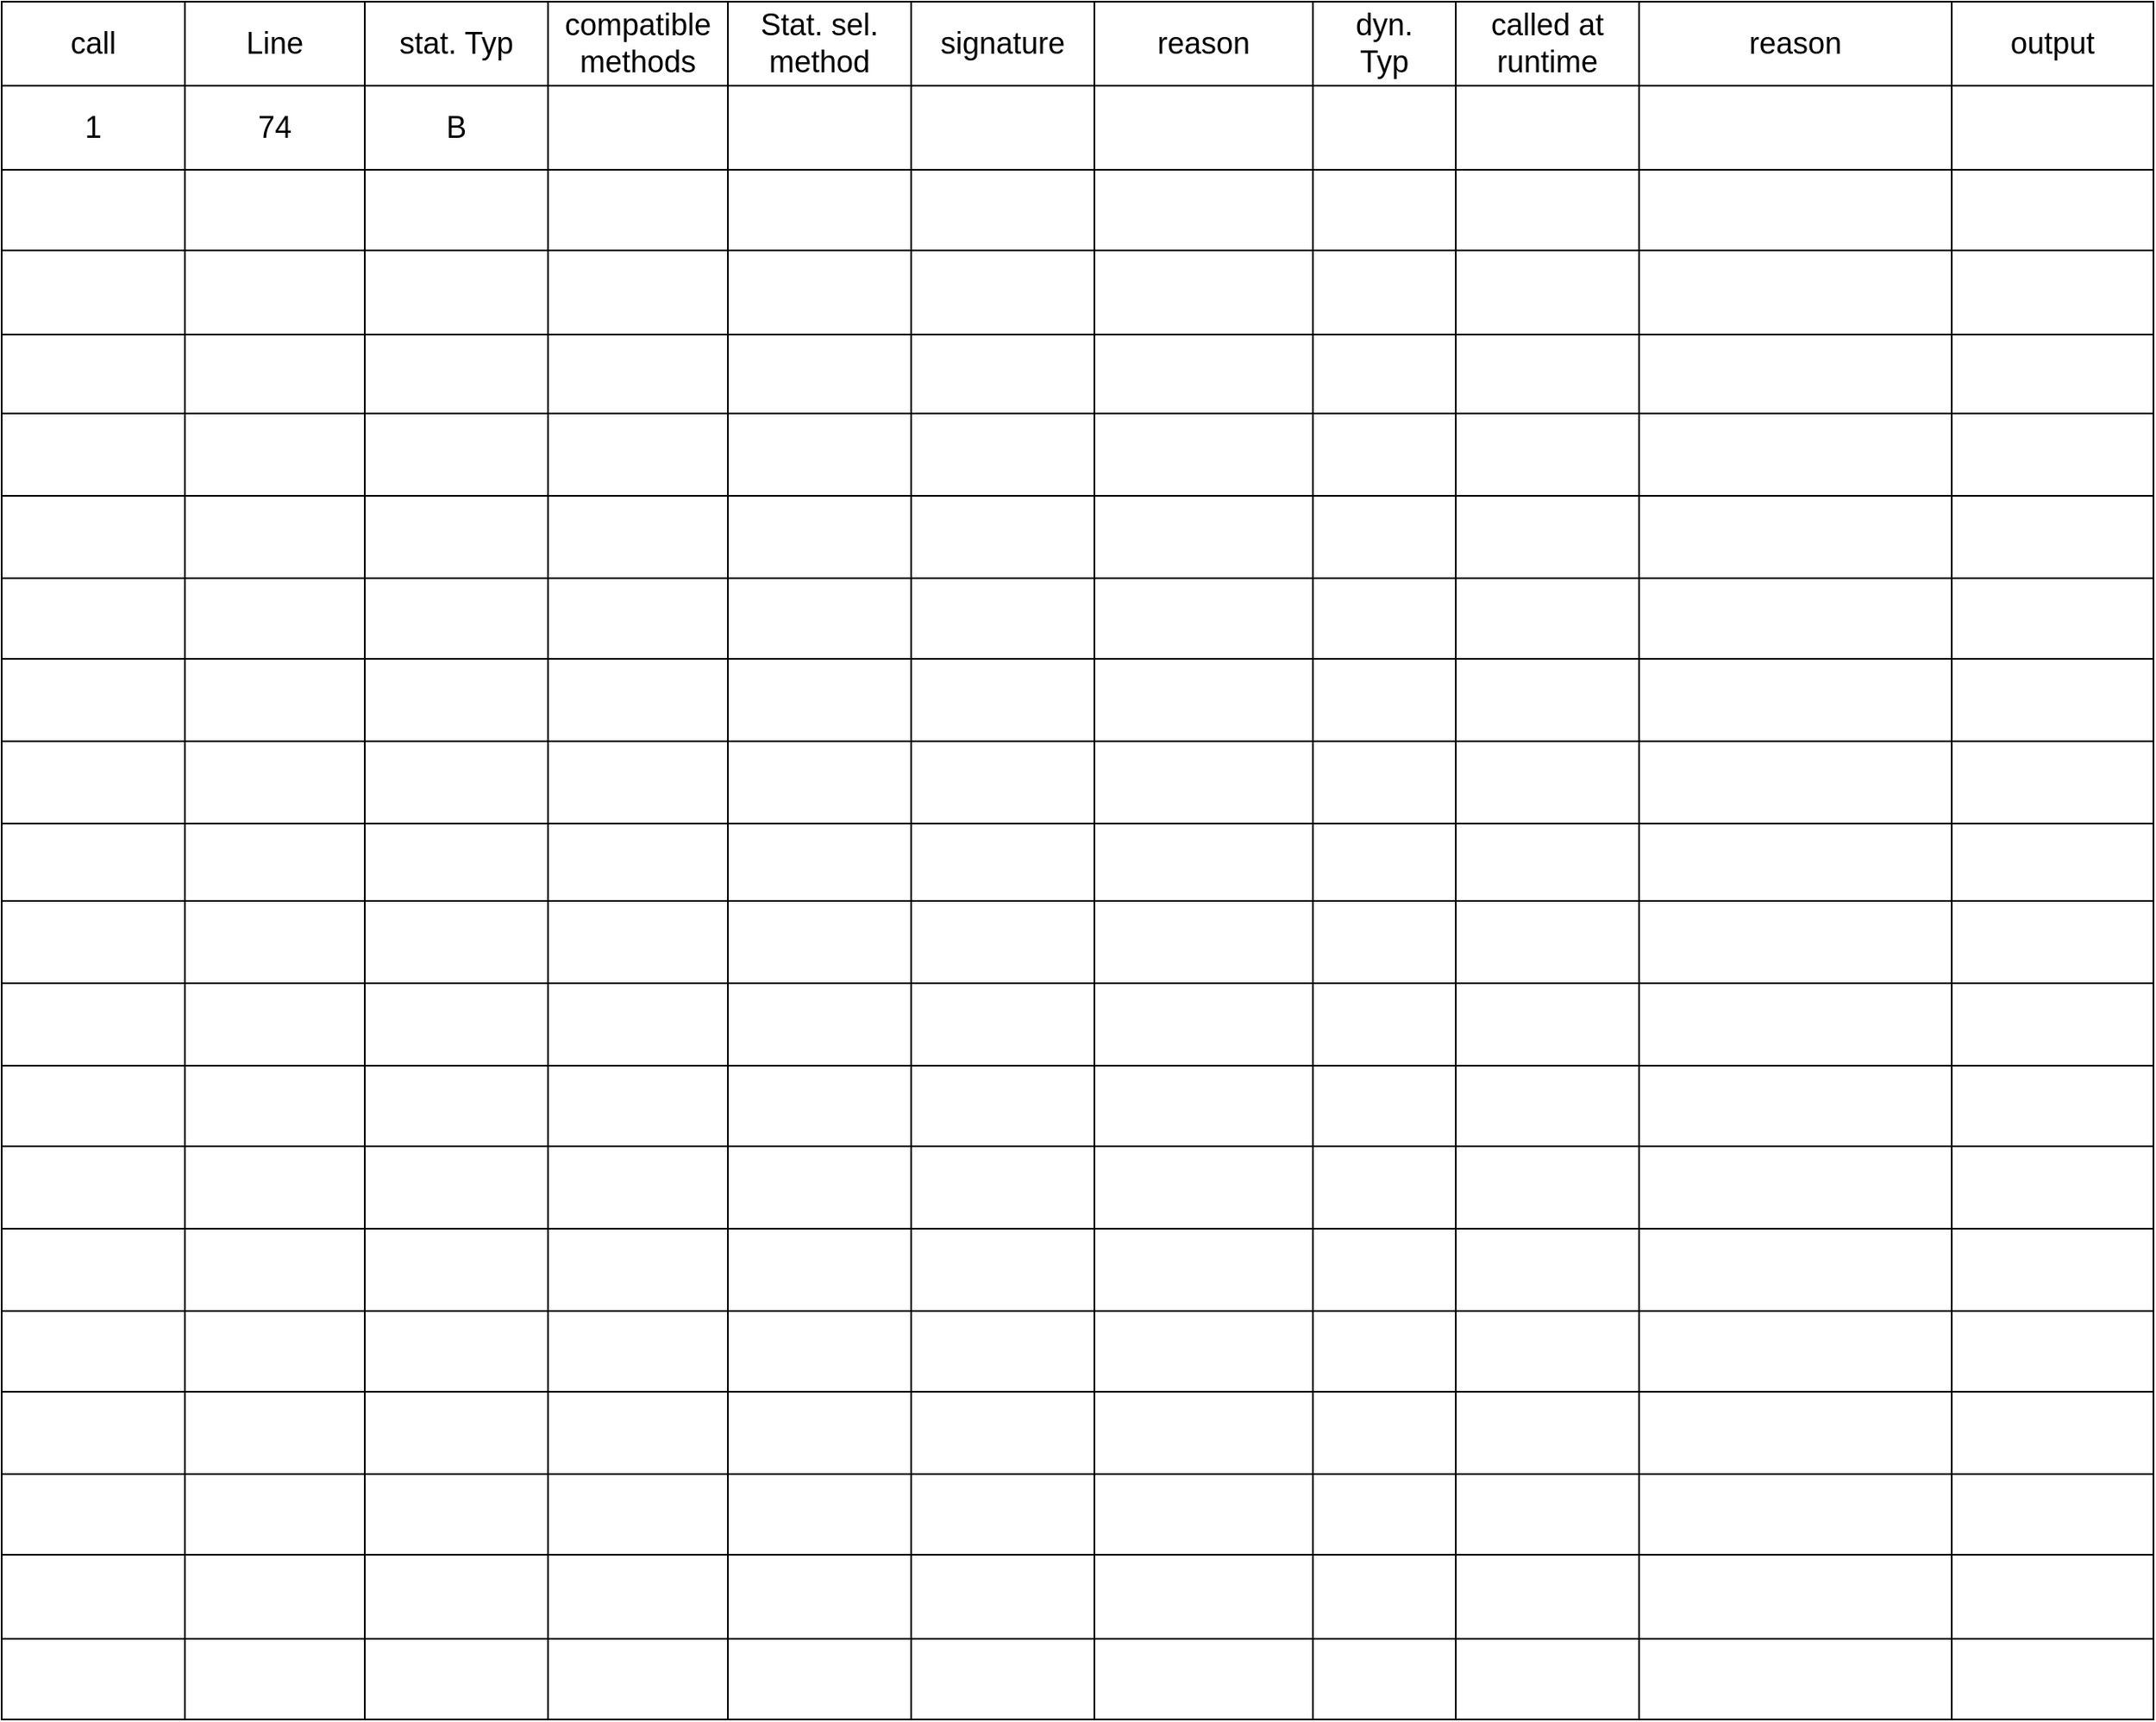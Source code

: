 <mxfile version="20.6.0" type="github">
  <diagram id="l1HofCXUDjyE7X9NJx-V" name="Page-1">
    <mxGraphModel dx="855" dy="1550" grid="1" gridSize="10" guides="1" tooltips="1" connect="1" arrows="1" fold="1" page="1" pageScale="1" pageWidth="850" pageHeight="1100" math="0" shadow="0">
      <root>
        <mxCell id="0" />
        <mxCell id="1" parent="0" />
        <mxCell id="hDO3oqwcBSIACxHkNT4T-130" value="" style="shape=table;startSize=0;container=1;collapsible=0;childLayout=tableLayout;fontSize=18;" vertex="1" parent="1">
          <mxGeometry x="210" y="-480" width="1280" height="1022" as="geometry" />
        </mxCell>
        <mxCell id="hDO3oqwcBSIACxHkNT4T-131" value="" style="shape=tableRow;horizontal=0;startSize=0;swimlaneHead=0;swimlaneBody=0;top=0;left=0;bottom=0;right=0;collapsible=0;dropTarget=0;fillColor=none;points=[[0,0.5],[1,0.5]];portConstraint=eastwest;fontSize=18;" vertex="1" parent="hDO3oqwcBSIACxHkNT4T-130">
          <mxGeometry width="1280" height="50" as="geometry" />
        </mxCell>
        <mxCell id="hDO3oqwcBSIACxHkNT4T-132" value="call" style="shape=partialRectangle;html=1;whiteSpace=wrap;connectable=0;overflow=hidden;fillColor=none;top=0;left=0;bottom=0;right=0;pointerEvents=1;fontSize=18;" vertex="1" parent="hDO3oqwcBSIACxHkNT4T-131">
          <mxGeometry width="109" height="50" as="geometry">
            <mxRectangle width="109" height="50" as="alternateBounds" />
          </mxGeometry>
        </mxCell>
        <mxCell id="hDO3oqwcBSIACxHkNT4T-133" value="Line" style="shape=partialRectangle;html=1;whiteSpace=wrap;connectable=0;overflow=hidden;fillColor=none;top=0;left=0;bottom=0;right=0;pointerEvents=1;fontSize=18;" vertex="1" parent="hDO3oqwcBSIACxHkNT4T-131">
          <mxGeometry x="109" width="107" height="50" as="geometry">
            <mxRectangle width="107" height="50" as="alternateBounds" />
          </mxGeometry>
        </mxCell>
        <mxCell id="hDO3oqwcBSIACxHkNT4T-134" value="stat. Typ" style="shape=partialRectangle;html=1;whiteSpace=wrap;connectable=0;overflow=hidden;fillColor=none;top=0;left=0;bottom=0;right=0;pointerEvents=1;fontSize=18;" vertex="1" parent="hDO3oqwcBSIACxHkNT4T-131">
          <mxGeometry x="216" width="109" height="50" as="geometry">
            <mxRectangle width="109" height="50" as="alternateBounds" />
          </mxGeometry>
        </mxCell>
        <mxCell id="hDO3oqwcBSIACxHkNT4T-135" value="compatible&lt;br&gt;methods" style="shape=partialRectangle;html=1;whiteSpace=wrap;connectable=0;overflow=hidden;fillColor=none;top=0;left=0;bottom=0;right=0;pointerEvents=1;fontSize=18;" vertex="1" parent="hDO3oqwcBSIACxHkNT4T-131">
          <mxGeometry x="325" width="107" height="50" as="geometry">
            <mxRectangle width="107" height="50" as="alternateBounds" />
          </mxGeometry>
        </mxCell>
        <mxCell id="hDO3oqwcBSIACxHkNT4T-136" value="Stat. sel.&lt;br&gt;method" style="shape=partialRectangle;html=1;whiteSpace=wrap;connectable=0;overflow=hidden;fillColor=none;top=0;left=0;bottom=0;right=0;pointerEvents=1;fontSize=18;" vertex="1" parent="hDO3oqwcBSIACxHkNT4T-131">
          <mxGeometry x="432" width="109" height="50" as="geometry">
            <mxRectangle width="109" height="50" as="alternateBounds" />
          </mxGeometry>
        </mxCell>
        <mxCell id="hDO3oqwcBSIACxHkNT4T-137" value="signature" style="shape=partialRectangle;html=1;whiteSpace=wrap;connectable=0;overflow=hidden;fillColor=none;top=0;left=0;bottom=0;right=0;pointerEvents=1;fontSize=18;" vertex="1" parent="hDO3oqwcBSIACxHkNT4T-131">
          <mxGeometry x="541" width="109" height="50" as="geometry">
            <mxRectangle width="109" height="50" as="alternateBounds" />
          </mxGeometry>
        </mxCell>
        <mxCell id="hDO3oqwcBSIACxHkNT4T-138" value="reason" style="shape=partialRectangle;html=1;whiteSpace=wrap;connectable=0;overflow=hidden;fillColor=none;top=0;left=0;bottom=0;right=0;pointerEvents=1;fontSize=18;" vertex="1" parent="hDO3oqwcBSIACxHkNT4T-131">
          <mxGeometry x="650" width="130" height="50" as="geometry">
            <mxRectangle width="130" height="50" as="alternateBounds" />
          </mxGeometry>
        </mxCell>
        <mxCell id="hDO3oqwcBSIACxHkNT4T-139" value="dyn.&lt;br&gt;Typ" style="shape=partialRectangle;html=1;whiteSpace=wrap;connectable=0;overflow=hidden;fillColor=none;top=0;left=0;bottom=0;right=0;pointerEvents=1;fontSize=18;" vertex="1" parent="hDO3oqwcBSIACxHkNT4T-131">
          <mxGeometry x="780" width="85" height="50" as="geometry">
            <mxRectangle width="85" height="50" as="alternateBounds" />
          </mxGeometry>
        </mxCell>
        <mxCell id="hDO3oqwcBSIACxHkNT4T-140" value="called at&lt;br&gt;runtime" style="shape=partialRectangle;html=1;whiteSpace=wrap;connectable=0;overflow=hidden;fillColor=none;top=0;left=0;bottom=0;right=0;pointerEvents=1;fontSize=18;" vertex="1" parent="hDO3oqwcBSIACxHkNT4T-131">
          <mxGeometry x="865" width="109" height="50" as="geometry">
            <mxRectangle width="109" height="50" as="alternateBounds" />
          </mxGeometry>
        </mxCell>
        <mxCell id="hDO3oqwcBSIACxHkNT4T-141" value="reason" style="shape=partialRectangle;html=1;whiteSpace=wrap;connectable=0;overflow=hidden;fillColor=none;top=0;left=0;bottom=0;right=0;pointerEvents=1;fontSize=18;" vertex="1" parent="hDO3oqwcBSIACxHkNT4T-131">
          <mxGeometry x="974" width="186" height="50" as="geometry">
            <mxRectangle width="186" height="50" as="alternateBounds" />
          </mxGeometry>
        </mxCell>
        <mxCell id="hDO3oqwcBSIACxHkNT4T-142" value="output" style="shape=partialRectangle;html=1;whiteSpace=wrap;connectable=0;overflow=hidden;fillColor=none;top=0;left=0;bottom=0;right=0;pointerEvents=1;fontSize=18;" vertex="1" parent="hDO3oqwcBSIACxHkNT4T-131">
          <mxGeometry x="1160" width="120" height="50" as="geometry">
            <mxRectangle width="120" height="50" as="alternateBounds" />
          </mxGeometry>
        </mxCell>
        <mxCell id="hDO3oqwcBSIACxHkNT4T-143" value="" style="shape=tableRow;horizontal=0;startSize=0;swimlaneHead=0;swimlaneBody=0;top=0;left=0;bottom=0;right=0;collapsible=0;dropTarget=0;fillColor=none;points=[[0,0.5],[1,0.5]];portConstraint=eastwest;fontSize=18;" vertex="1" parent="hDO3oqwcBSIACxHkNT4T-130">
          <mxGeometry y="50" width="1280" height="50" as="geometry" />
        </mxCell>
        <mxCell id="hDO3oqwcBSIACxHkNT4T-144" value="1" style="shape=partialRectangle;html=1;whiteSpace=wrap;connectable=0;overflow=hidden;fillColor=none;top=0;left=0;bottom=0;right=0;pointerEvents=1;fontSize=18;" vertex="1" parent="hDO3oqwcBSIACxHkNT4T-143">
          <mxGeometry width="109" height="50" as="geometry">
            <mxRectangle width="109" height="50" as="alternateBounds" />
          </mxGeometry>
        </mxCell>
        <mxCell id="hDO3oqwcBSIACxHkNT4T-145" value="74" style="shape=partialRectangle;html=1;whiteSpace=wrap;connectable=0;overflow=hidden;fillColor=none;top=0;left=0;bottom=0;right=0;pointerEvents=1;fontSize=18;" vertex="1" parent="hDO3oqwcBSIACxHkNT4T-143">
          <mxGeometry x="109" width="107" height="50" as="geometry">
            <mxRectangle width="107" height="50" as="alternateBounds" />
          </mxGeometry>
        </mxCell>
        <mxCell id="hDO3oqwcBSIACxHkNT4T-146" value="B" style="shape=partialRectangle;html=1;whiteSpace=wrap;connectable=0;overflow=hidden;fillColor=none;top=0;left=0;bottom=0;right=0;pointerEvents=1;fontSize=18;" vertex="1" parent="hDO3oqwcBSIACxHkNT4T-143">
          <mxGeometry x="216" width="109" height="50" as="geometry">
            <mxRectangle width="109" height="50" as="alternateBounds" />
          </mxGeometry>
        </mxCell>
        <mxCell id="hDO3oqwcBSIACxHkNT4T-147" value="" style="shape=partialRectangle;html=1;whiteSpace=wrap;connectable=0;overflow=hidden;fillColor=none;top=0;left=0;bottom=0;right=0;pointerEvents=1;fontSize=18;" vertex="1" parent="hDO3oqwcBSIACxHkNT4T-143">
          <mxGeometry x="325" width="107" height="50" as="geometry">
            <mxRectangle width="107" height="50" as="alternateBounds" />
          </mxGeometry>
        </mxCell>
        <mxCell id="hDO3oqwcBSIACxHkNT4T-148" value="" style="shape=partialRectangle;html=1;whiteSpace=wrap;connectable=0;overflow=hidden;fillColor=none;top=0;left=0;bottom=0;right=0;pointerEvents=1;fontSize=18;" vertex="1" parent="hDO3oqwcBSIACxHkNT4T-143">
          <mxGeometry x="432" width="109" height="50" as="geometry">
            <mxRectangle width="109" height="50" as="alternateBounds" />
          </mxGeometry>
        </mxCell>
        <mxCell id="hDO3oqwcBSIACxHkNT4T-149" value="" style="shape=partialRectangle;html=1;whiteSpace=wrap;connectable=0;overflow=hidden;fillColor=none;top=0;left=0;bottom=0;right=0;pointerEvents=1;fontSize=18;" vertex="1" parent="hDO3oqwcBSIACxHkNT4T-143">
          <mxGeometry x="541" width="109" height="50" as="geometry">
            <mxRectangle width="109" height="50" as="alternateBounds" />
          </mxGeometry>
        </mxCell>
        <mxCell id="hDO3oqwcBSIACxHkNT4T-150" value="" style="shape=partialRectangle;html=1;whiteSpace=wrap;connectable=0;overflow=hidden;fillColor=none;top=0;left=0;bottom=0;right=0;pointerEvents=1;fontSize=18;" vertex="1" parent="hDO3oqwcBSIACxHkNT4T-143">
          <mxGeometry x="650" width="130" height="50" as="geometry">
            <mxRectangle width="130" height="50" as="alternateBounds" />
          </mxGeometry>
        </mxCell>
        <mxCell id="hDO3oqwcBSIACxHkNT4T-151" value="" style="shape=partialRectangle;html=1;whiteSpace=wrap;connectable=0;overflow=hidden;fillColor=none;top=0;left=0;bottom=0;right=0;pointerEvents=1;fontSize=18;" vertex="1" parent="hDO3oqwcBSIACxHkNT4T-143">
          <mxGeometry x="780" width="85" height="50" as="geometry">
            <mxRectangle width="85" height="50" as="alternateBounds" />
          </mxGeometry>
        </mxCell>
        <mxCell id="hDO3oqwcBSIACxHkNT4T-152" value="" style="shape=partialRectangle;html=1;whiteSpace=wrap;connectable=0;overflow=hidden;fillColor=none;top=0;left=0;bottom=0;right=0;pointerEvents=1;fontSize=18;" vertex="1" parent="hDO3oqwcBSIACxHkNT4T-143">
          <mxGeometry x="865" width="109" height="50" as="geometry">
            <mxRectangle width="109" height="50" as="alternateBounds" />
          </mxGeometry>
        </mxCell>
        <mxCell id="hDO3oqwcBSIACxHkNT4T-153" value="" style="shape=partialRectangle;html=1;whiteSpace=wrap;connectable=0;overflow=hidden;fillColor=none;top=0;left=0;bottom=0;right=0;pointerEvents=1;fontSize=18;" vertex="1" parent="hDO3oqwcBSIACxHkNT4T-143">
          <mxGeometry x="974" width="186" height="50" as="geometry">
            <mxRectangle width="186" height="50" as="alternateBounds" />
          </mxGeometry>
        </mxCell>
        <mxCell id="hDO3oqwcBSIACxHkNT4T-154" value="" style="shape=partialRectangle;html=1;whiteSpace=wrap;connectable=0;overflow=hidden;fillColor=none;top=0;left=0;bottom=0;right=0;pointerEvents=1;fontSize=18;" vertex="1" parent="hDO3oqwcBSIACxHkNT4T-143">
          <mxGeometry x="1160" width="120" height="50" as="geometry">
            <mxRectangle width="120" height="50" as="alternateBounds" />
          </mxGeometry>
        </mxCell>
        <mxCell id="hDO3oqwcBSIACxHkNT4T-155" value="" style="shape=tableRow;horizontal=0;startSize=0;swimlaneHead=0;swimlaneBody=0;top=0;left=0;bottom=0;right=0;collapsible=0;dropTarget=0;fillColor=none;points=[[0,0.5],[1,0.5]];portConstraint=eastwest;fontSize=18;" vertex="1" parent="hDO3oqwcBSIACxHkNT4T-130">
          <mxGeometry y="100" width="1280" height="48" as="geometry" />
        </mxCell>
        <mxCell id="hDO3oqwcBSIACxHkNT4T-156" value="" style="shape=partialRectangle;html=1;whiteSpace=wrap;connectable=0;overflow=hidden;fillColor=none;top=0;left=0;bottom=0;right=0;pointerEvents=1;fontSize=18;" vertex="1" parent="hDO3oqwcBSIACxHkNT4T-155">
          <mxGeometry width="109" height="48" as="geometry">
            <mxRectangle width="109" height="48" as="alternateBounds" />
          </mxGeometry>
        </mxCell>
        <mxCell id="hDO3oqwcBSIACxHkNT4T-157" value="" style="shape=partialRectangle;html=1;whiteSpace=wrap;connectable=0;overflow=hidden;fillColor=none;top=0;left=0;bottom=0;right=0;pointerEvents=1;fontSize=18;" vertex="1" parent="hDO3oqwcBSIACxHkNT4T-155">
          <mxGeometry x="109" width="107" height="48" as="geometry">
            <mxRectangle width="107" height="48" as="alternateBounds" />
          </mxGeometry>
        </mxCell>
        <mxCell id="hDO3oqwcBSIACxHkNT4T-158" value="" style="shape=partialRectangle;html=1;whiteSpace=wrap;connectable=0;overflow=hidden;fillColor=none;top=0;left=0;bottom=0;right=0;pointerEvents=1;fontSize=18;" vertex="1" parent="hDO3oqwcBSIACxHkNT4T-155">
          <mxGeometry x="216" width="109" height="48" as="geometry">
            <mxRectangle width="109" height="48" as="alternateBounds" />
          </mxGeometry>
        </mxCell>
        <mxCell id="hDO3oqwcBSIACxHkNT4T-159" value="" style="shape=partialRectangle;html=1;whiteSpace=wrap;connectable=0;overflow=hidden;fillColor=none;top=0;left=0;bottom=0;right=0;pointerEvents=1;fontSize=18;" vertex="1" parent="hDO3oqwcBSIACxHkNT4T-155">
          <mxGeometry x="325" width="107" height="48" as="geometry">
            <mxRectangle width="107" height="48" as="alternateBounds" />
          </mxGeometry>
        </mxCell>
        <mxCell id="hDO3oqwcBSIACxHkNT4T-160" value="" style="shape=partialRectangle;html=1;whiteSpace=wrap;connectable=0;overflow=hidden;fillColor=none;top=0;left=0;bottom=0;right=0;pointerEvents=1;fontSize=18;" vertex="1" parent="hDO3oqwcBSIACxHkNT4T-155">
          <mxGeometry x="432" width="109" height="48" as="geometry">
            <mxRectangle width="109" height="48" as="alternateBounds" />
          </mxGeometry>
        </mxCell>
        <mxCell id="hDO3oqwcBSIACxHkNT4T-161" value="" style="shape=partialRectangle;html=1;whiteSpace=wrap;connectable=0;overflow=hidden;fillColor=none;top=0;left=0;bottom=0;right=0;pointerEvents=1;fontSize=18;" vertex="1" parent="hDO3oqwcBSIACxHkNT4T-155">
          <mxGeometry x="541" width="109" height="48" as="geometry">
            <mxRectangle width="109" height="48" as="alternateBounds" />
          </mxGeometry>
        </mxCell>
        <mxCell id="hDO3oqwcBSIACxHkNT4T-162" value="" style="shape=partialRectangle;html=1;whiteSpace=wrap;connectable=0;overflow=hidden;fillColor=none;top=0;left=0;bottom=0;right=0;pointerEvents=1;fontSize=18;" vertex="1" parent="hDO3oqwcBSIACxHkNT4T-155">
          <mxGeometry x="650" width="130" height="48" as="geometry">
            <mxRectangle width="130" height="48" as="alternateBounds" />
          </mxGeometry>
        </mxCell>
        <mxCell id="hDO3oqwcBSIACxHkNT4T-163" value="" style="shape=partialRectangle;html=1;whiteSpace=wrap;connectable=0;overflow=hidden;fillColor=none;top=0;left=0;bottom=0;right=0;pointerEvents=1;fontSize=18;" vertex="1" parent="hDO3oqwcBSIACxHkNT4T-155">
          <mxGeometry x="780" width="85" height="48" as="geometry">
            <mxRectangle width="85" height="48" as="alternateBounds" />
          </mxGeometry>
        </mxCell>
        <mxCell id="hDO3oqwcBSIACxHkNT4T-164" value="" style="shape=partialRectangle;html=1;whiteSpace=wrap;connectable=0;overflow=hidden;fillColor=none;top=0;left=0;bottom=0;right=0;pointerEvents=1;fontSize=18;" vertex="1" parent="hDO3oqwcBSIACxHkNT4T-155">
          <mxGeometry x="865" width="109" height="48" as="geometry">
            <mxRectangle width="109" height="48" as="alternateBounds" />
          </mxGeometry>
        </mxCell>
        <mxCell id="hDO3oqwcBSIACxHkNT4T-165" value="" style="shape=partialRectangle;html=1;whiteSpace=wrap;connectable=0;overflow=hidden;fillColor=none;top=0;left=0;bottom=0;right=0;pointerEvents=1;fontSize=18;" vertex="1" parent="hDO3oqwcBSIACxHkNT4T-155">
          <mxGeometry x="974" width="186" height="48" as="geometry">
            <mxRectangle width="186" height="48" as="alternateBounds" />
          </mxGeometry>
        </mxCell>
        <mxCell id="hDO3oqwcBSIACxHkNT4T-166" value="" style="shape=partialRectangle;html=1;whiteSpace=wrap;connectable=0;overflow=hidden;fillColor=none;top=0;left=0;bottom=0;right=0;pointerEvents=1;fontSize=18;" vertex="1" parent="hDO3oqwcBSIACxHkNT4T-155">
          <mxGeometry x="1160" width="120" height="48" as="geometry">
            <mxRectangle width="120" height="48" as="alternateBounds" />
          </mxGeometry>
        </mxCell>
        <mxCell id="hDO3oqwcBSIACxHkNT4T-167" value="" style="shape=tableRow;horizontal=0;startSize=0;swimlaneHead=0;swimlaneBody=0;top=0;left=0;bottom=0;right=0;collapsible=0;dropTarget=0;fillColor=none;points=[[0,0.5],[1,0.5]];portConstraint=eastwest;fontSize=18;" vertex="1" parent="hDO3oqwcBSIACxHkNT4T-130">
          <mxGeometry y="148" width="1280" height="50" as="geometry" />
        </mxCell>
        <mxCell id="hDO3oqwcBSIACxHkNT4T-168" value="" style="shape=partialRectangle;html=1;whiteSpace=wrap;connectable=0;overflow=hidden;fillColor=none;top=0;left=0;bottom=0;right=0;pointerEvents=1;fontSize=18;" vertex="1" parent="hDO3oqwcBSIACxHkNT4T-167">
          <mxGeometry width="109" height="50" as="geometry">
            <mxRectangle width="109" height="50" as="alternateBounds" />
          </mxGeometry>
        </mxCell>
        <mxCell id="hDO3oqwcBSIACxHkNT4T-169" value="" style="shape=partialRectangle;html=1;whiteSpace=wrap;connectable=0;overflow=hidden;fillColor=none;top=0;left=0;bottom=0;right=0;pointerEvents=1;fontSize=18;" vertex="1" parent="hDO3oqwcBSIACxHkNT4T-167">
          <mxGeometry x="109" width="107" height="50" as="geometry">
            <mxRectangle width="107" height="50" as="alternateBounds" />
          </mxGeometry>
        </mxCell>
        <mxCell id="hDO3oqwcBSIACxHkNT4T-170" value="" style="shape=partialRectangle;html=1;whiteSpace=wrap;connectable=0;overflow=hidden;fillColor=none;top=0;left=0;bottom=0;right=0;pointerEvents=1;fontSize=18;" vertex="1" parent="hDO3oqwcBSIACxHkNT4T-167">
          <mxGeometry x="216" width="109" height="50" as="geometry">
            <mxRectangle width="109" height="50" as="alternateBounds" />
          </mxGeometry>
        </mxCell>
        <mxCell id="hDO3oqwcBSIACxHkNT4T-171" value="" style="shape=partialRectangle;html=1;whiteSpace=wrap;connectable=0;overflow=hidden;fillColor=none;top=0;left=0;bottom=0;right=0;pointerEvents=1;fontSize=18;" vertex="1" parent="hDO3oqwcBSIACxHkNT4T-167">
          <mxGeometry x="325" width="107" height="50" as="geometry">
            <mxRectangle width="107" height="50" as="alternateBounds" />
          </mxGeometry>
        </mxCell>
        <mxCell id="hDO3oqwcBSIACxHkNT4T-172" value="" style="shape=partialRectangle;html=1;whiteSpace=wrap;connectable=0;overflow=hidden;fillColor=none;top=0;left=0;bottom=0;right=0;pointerEvents=1;fontSize=18;" vertex="1" parent="hDO3oqwcBSIACxHkNT4T-167">
          <mxGeometry x="432" width="109" height="50" as="geometry">
            <mxRectangle width="109" height="50" as="alternateBounds" />
          </mxGeometry>
        </mxCell>
        <mxCell id="hDO3oqwcBSIACxHkNT4T-173" value="" style="shape=partialRectangle;html=1;whiteSpace=wrap;connectable=0;overflow=hidden;fillColor=none;top=0;left=0;bottom=0;right=0;pointerEvents=1;fontSize=18;" vertex="1" parent="hDO3oqwcBSIACxHkNT4T-167">
          <mxGeometry x="541" width="109" height="50" as="geometry">
            <mxRectangle width="109" height="50" as="alternateBounds" />
          </mxGeometry>
        </mxCell>
        <mxCell id="hDO3oqwcBSIACxHkNT4T-174" value="" style="shape=partialRectangle;html=1;whiteSpace=wrap;connectable=0;overflow=hidden;fillColor=none;top=0;left=0;bottom=0;right=0;pointerEvents=1;fontSize=18;" vertex="1" parent="hDO3oqwcBSIACxHkNT4T-167">
          <mxGeometry x="650" width="130" height="50" as="geometry">
            <mxRectangle width="130" height="50" as="alternateBounds" />
          </mxGeometry>
        </mxCell>
        <mxCell id="hDO3oqwcBSIACxHkNT4T-175" value="" style="shape=partialRectangle;html=1;whiteSpace=wrap;connectable=0;overflow=hidden;fillColor=none;top=0;left=0;bottom=0;right=0;pointerEvents=1;fontSize=18;" vertex="1" parent="hDO3oqwcBSIACxHkNT4T-167">
          <mxGeometry x="780" width="85" height="50" as="geometry">
            <mxRectangle width="85" height="50" as="alternateBounds" />
          </mxGeometry>
        </mxCell>
        <mxCell id="hDO3oqwcBSIACxHkNT4T-176" value="" style="shape=partialRectangle;html=1;whiteSpace=wrap;connectable=0;overflow=hidden;fillColor=none;top=0;left=0;bottom=0;right=0;pointerEvents=1;fontSize=18;" vertex="1" parent="hDO3oqwcBSIACxHkNT4T-167">
          <mxGeometry x="865" width="109" height="50" as="geometry">
            <mxRectangle width="109" height="50" as="alternateBounds" />
          </mxGeometry>
        </mxCell>
        <mxCell id="hDO3oqwcBSIACxHkNT4T-177" value="" style="shape=partialRectangle;html=1;whiteSpace=wrap;connectable=0;overflow=hidden;fillColor=none;top=0;left=0;bottom=0;right=0;pointerEvents=1;fontSize=18;" vertex="1" parent="hDO3oqwcBSIACxHkNT4T-167">
          <mxGeometry x="974" width="186" height="50" as="geometry">
            <mxRectangle width="186" height="50" as="alternateBounds" />
          </mxGeometry>
        </mxCell>
        <mxCell id="hDO3oqwcBSIACxHkNT4T-178" value="" style="shape=partialRectangle;html=1;whiteSpace=wrap;connectable=0;overflow=hidden;fillColor=none;top=0;left=0;bottom=0;right=0;pointerEvents=1;fontSize=18;" vertex="1" parent="hDO3oqwcBSIACxHkNT4T-167">
          <mxGeometry x="1160" width="120" height="50" as="geometry">
            <mxRectangle width="120" height="50" as="alternateBounds" />
          </mxGeometry>
        </mxCell>
        <mxCell id="hDO3oqwcBSIACxHkNT4T-179" value="" style="shape=tableRow;horizontal=0;startSize=0;swimlaneHead=0;swimlaneBody=0;top=0;left=0;bottom=0;right=0;collapsible=0;dropTarget=0;fillColor=none;points=[[0,0.5],[1,0.5]];portConstraint=eastwest;fontSize=18;" vertex="1" parent="hDO3oqwcBSIACxHkNT4T-130">
          <mxGeometry y="198" width="1280" height="47" as="geometry" />
        </mxCell>
        <mxCell id="hDO3oqwcBSIACxHkNT4T-180" value="" style="shape=partialRectangle;html=1;whiteSpace=wrap;connectable=0;overflow=hidden;fillColor=none;top=0;left=0;bottom=0;right=0;pointerEvents=1;fontSize=18;" vertex="1" parent="hDO3oqwcBSIACxHkNT4T-179">
          <mxGeometry width="109" height="47" as="geometry">
            <mxRectangle width="109" height="47" as="alternateBounds" />
          </mxGeometry>
        </mxCell>
        <mxCell id="hDO3oqwcBSIACxHkNT4T-181" value="" style="shape=partialRectangle;html=1;whiteSpace=wrap;connectable=0;overflow=hidden;fillColor=none;top=0;left=0;bottom=0;right=0;pointerEvents=1;fontSize=18;" vertex="1" parent="hDO3oqwcBSIACxHkNT4T-179">
          <mxGeometry x="109" width="107" height="47" as="geometry">
            <mxRectangle width="107" height="47" as="alternateBounds" />
          </mxGeometry>
        </mxCell>
        <mxCell id="hDO3oqwcBSIACxHkNT4T-182" value="" style="shape=partialRectangle;html=1;whiteSpace=wrap;connectable=0;overflow=hidden;fillColor=none;top=0;left=0;bottom=0;right=0;pointerEvents=1;fontSize=18;" vertex="1" parent="hDO3oqwcBSIACxHkNT4T-179">
          <mxGeometry x="216" width="109" height="47" as="geometry">
            <mxRectangle width="109" height="47" as="alternateBounds" />
          </mxGeometry>
        </mxCell>
        <mxCell id="hDO3oqwcBSIACxHkNT4T-183" value="" style="shape=partialRectangle;html=1;whiteSpace=wrap;connectable=0;overflow=hidden;fillColor=none;top=0;left=0;bottom=0;right=0;pointerEvents=1;fontSize=18;" vertex="1" parent="hDO3oqwcBSIACxHkNT4T-179">
          <mxGeometry x="325" width="107" height="47" as="geometry">
            <mxRectangle width="107" height="47" as="alternateBounds" />
          </mxGeometry>
        </mxCell>
        <mxCell id="hDO3oqwcBSIACxHkNT4T-184" value="" style="shape=partialRectangle;html=1;whiteSpace=wrap;connectable=0;overflow=hidden;fillColor=none;top=0;left=0;bottom=0;right=0;pointerEvents=1;fontSize=18;" vertex="1" parent="hDO3oqwcBSIACxHkNT4T-179">
          <mxGeometry x="432" width="109" height="47" as="geometry">
            <mxRectangle width="109" height="47" as="alternateBounds" />
          </mxGeometry>
        </mxCell>
        <mxCell id="hDO3oqwcBSIACxHkNT4T-185" value="" style="shape=partialRectangle;html=1;whiteSpace=wrap;connectable=0;overflow=hidden;fillColor=none;top=0;left=0;bottom=0;right=0;pointerEvents=1;fontSize=18;" vertex="1" parent="hDO3oqwcBSIACxHkNT4T-179">
          <mxGeometry x="541" width="109" height="47" as="geometry">
            <mxRectangle width="109" height="47" as="alternateBounds" />
          </mxGeometry>
        </mxCell>
        <mxCell id="hDO3oqwcBSIACxHkNT4T-186" value="" style="shape=partialRectangle;html=1;whiteSpace=wrap;connectable=0;overflow=hidden;fillColor=none;top=0;left=0;bottom=0;right=0;pointerEvents=1;fontSize=18;" vertex="1" parent="hDO3oqwcBSIACxHkNT4T-179">
          <mxGeometry x="650" width="130" height="47" as="geometry">
            <mxRectangle width="130" height="47" as="alternateBounds" />
          </mxGeometry>
        </mxCell>
        <mxCell id="hDO3oqwcBSIACxHkNT4T-187" value="" style="shape=partialRectangle;html=1;whiteSpace=wrap;connectable=0;overflow=hidden;fillColor=none;top=0;left=0;bottom=0;right=0;pointerEvents=1;fontSize=18;" vertex="1" parent="hDO3oqwcBSIACxHkNT4T-179">
          <mxGeometry x="780" width="85" height="47" as="geometry">
            <mxRectangle width="85" height="47" as="alternateBounds" />
          </mxGeometry>
        </mxCell>
        <mxCell id="hDO3oqwcBSIACxHkNT4T-188" value="" style="shape=partialRectangle;html=1;whiteSpace=wrap;connectable=0;overflow=hidden;fillColor=none;top=0;left=0;bottom=0;right=0;pointerEvents=1;fontSize=18;" vertex="1" parent="hDO3oqwcBSIACxHkNT4T-179">
          <mxGeometry x="865" width="109" height="47" as="geometry">
            <mxRectangle width="109" height="47" as="alternateBounds" />
          </mxGeometry>
        </mxCell>
        <mxCell id="hDO3oqwcBSIACxHkNT4T-189" value="" style="shape=partialRectangle;html=1;whiteSpace=wrap;connectable=0;overflow=hidden;fillColor=none;top=0;left=0;bottom=0;right=0;pointerEvents=1;fontSize=18;" vertex="1" parent="hDO3oqwcBSIACxHkNT4T-179">
          <mxGeometry x="974" width="186" height="47" as="geometry">
            <mxRectangle width="186" height="47" as="alternateBounds" />
          </mxGeometry>
        </mxCell>
        <mxCell id="hDO3oqwcBSIACxHkNT4T-190" value="" style="shape=partialRectangle;html=1;whiteSpace=wrap;connectable=0;overflow=hidden;fillColor=none;top=0;left=0;bottom=0;right=0;pointerEvents=1;fontSize=18;" vertex="1" parent="hDO3oqwcBSIACxHkNT4T-179">
          <mxGeometry x="1160" width="120" height="47" as="geometry">
            <mxRectangle width="120" height="47" as="alternateBounds" />
          </mxGeometry>
        </mxCell>
        <mxCell id="hDO3oqwcBSIACxHkNT4T-191" value="" style="shape=tableRow;horizontal=0;startSize=0;swimlaneHead=0;swimlaneBody=0;top=0;left=0;bottom=0;right=0;collapsible=0;dropTarget=0;fillColor=none;points=[[0,0.5],[1,0.5]];portConstraint=eastwest;fontSize=18;" vertex="1" parent="hDO3oqwcBSIACxHkNT4T-130">
          <mxGeometry y="245" width="1280" height="49" as="geometry" />
        </mxCell>
        <mxCell id="hDO3oqwcBSIACxHkNT4T-192" value="" style="shape=partialRectangle;html=1;whiteSpace=wrap;connectable=0;overflow=hidden;fillColor=none;top=0;left=0;bottom=0;right=0;pointerEvents=1;fontSize=18;" vertex="1" parent="hDO3oqwcBSIACxHkNT4T-191">
          <mxGeometry width="109" height="49" as="geometry">
            <mxRectangle width="109" height="49" as="alternateBounds" />
          </mxGeometry>
        </mxCell>
        <mxCell id="hDO3oqwcBSIACxHkNT4T-193" value="" style="shape=partialRectangle;html=1;whiteSpace=wrap;connectable=0;overflow=hidden;fillColor=none;top=0;left=0;bottom=0;right=0;pointerEvents=1;fontSize=18;" vertex="1" parent="hDO3oqwcBSIACxHkNT4T-191">
          <mxGeometry x="109" width="107" height="49" as="geometry">
            <mxRectangle width="107" height="49" as="alternateBounds" />
          </mxGeometry>
        </mxCell>
        <mxCell id="hDO3oqwcBSIACxHkNT4T-194" value="" style="shape=partialRectangle;html=1;whiteSpace=wrap;connectable=0;overflow=hidden;fillColor=none;top=0;left=0;bottom=0;right=0;pointerEvents=1;fontSize=18;" vertex="1" parent="hDO3oqwcBSIACxHkNT4T-191">
          <mxGeometry x="216" width="109" height="49" as="geometry">
            <mxRectangle width="109" height="49" as="alternateBounds" />
          </mxGeometry>
        </mxCell>
        <mxCell id="hDO3oqwcBSIACxHkNT4T-195" value="" style="shape=partialRectangle;html=1;whiteSpace=wrap;connectable=0;overflow=hidden;fillColor=none;top=0;left=0;bottom=0;right=0;pointerEvents=1;fontSize=18;" vertex="1" parent="hDO3oqwcBSIACxHkNT4T-191">
          <mxGeometry x="325" width="107" height="49" as="geometry">
            <mxRectangle width="107" height="49" as="alternateBounds" />
          </mxGeometry>
        </mxCell>
        <mxCell id="hDO3oqwcBSIACxHkNT4T-196" value="" style="shape=partialRectangle;html=1;whiteSpace=wrap;connectable=0;overflow=hidden;fillColor=none;top=0;left=0;bottom=0;right=0;pointerEvents=1;fontSize=18;" vertex="1" parent="hDO3oqwcBSIACxHkNT4T-191">
          <mxGeometry x="432" width="109" height="49" as="geometry">
            <mxRectangle width="109" height="49" as="alternateBounds" />
          </mxGeometry>
        </mxCell>
        <mxCell id="hDO3oqwcBSIACxHkNT4T-197" value="" style="shape=partialRectangle;html=1;whiteSpace=wrap;connectable=0;overflow=hidden;fillColor=none;top=0;left=0;bottom=0;right=0;pointerEvents=1;fontSize=18;" vertex="1" parent="hDO3oqwcBSIACxHkNT4T-191">
          <mxGeometry x="541" width="109" height="49" as="geometry">
            <mxRectangle width="109" height="49" as="alternateBounds" />
          </mxGeometry>
        </mxCell>
        <mxCell id="hDO3oqwcBSIACxHkNT4T-198" value="" style="shape=partialRectangle;html=1;whiteSpace=wrap;connectable=0;overflow=hidden;fillColor=none;top=0;left=0;bottom=0;right=0;pointerEvents=1;fontSize=18;" vertex="1" parent="hDO3oqwcBSIACxHkNT4T-191">
          <mxGeometry x="650" width="130" height="49" as="geometry">
            <mxRectangle width="130" height="49" as="alternateBounds" />
          </mxGeometry>
        </mxCell>
        <mxCell id="hDO3oqwcBSIACxHkNT4T-199" value="" style="shape=partialRectangle;html=1;whiteSpace=wrap;connectable=0;overflow=hidden;fillColor=none;top=0;left=0;bottom=0;right=0;pointerEvents=1;fontSize=18;" vertex="1" parent="hDO3oqwcBSIACxHkNT4T-191">
          <mxGeometry x="780" width="85" height="49" as="geometry">
            <mxRectangle width="85" height="49" as="alternateBounds" />
          </mxGeometry>
        </mxCell>
        <mxCell id="hDO3oqwcBSIACxHkNT4T-200" value="" style="shape=partialRectangle;html=1;whiteSpace=wrap;connectable=0;overflow=hidden;fillColor=none;top=0;left=0;bottom=0;right=0;pointerEvents=1;fontSize=18;" vertex="1" parent="hDO3oqwcBSIACxHkNT4T-191">
          <mxGeometry x="865" width="109" height="49" as="geometry">
            <mxRectangle width="109" height="49" as="alternateBounds" />
          </mxGeometry>
        </mxCell>
        <mxCell id="hDO3oqwcBSIACxHkNT4T-201" value="" style="shape=partialRectangle;html=1;whiteSpace=wrap;connectable=0;overflow=hidden;fillColor=none;top=0;left=0;bottom=0;right=0;pointerEvents=1;fontSize=18;" vertex="1" parent="hDO3oqwcBSIACxHkNT4T-191">
          <mxGeometry x="974" width="186" height="49" as="geometry">
            <mxRectangle width="186" height="49" as="alternateBounds" />
          </mxGeometry>
        </mxCell>
        <mxCell id="hDO3oqwcBSIACxHkNT4T-202" value="" style="shape=partialRectangle;html=1;whiteSpace=wrap;connectable=0;overflow=hidden;fillColor=none;top=0;left=0;bottom=0;right=0;pointerEvents=1;fontSize=18;" vertex="1" parent="hDO3oqwcBSIACxHkNT4T-191">
          <mxGeometry x="1160" width="120" height="49" as="geometry">
            <mxRectangle width="120" height="49" as="alternateBounds" />
          </mxGeometry>
        </mxCell>
        <mxCell id="hDO3oqwcBSIACxHkNT4T-203" value="" style="shape=tableRow;horizontal=0;startSize=0;swimlaneHead=0;swimlaneBody=0;top=0;left=0;bottom=0;right=0;collapsible=0;dropTarget=0;fillColor=none;points=[[0,0.5],[1,0.5]];portConstraint=eastwest;fontSize=18;" vertex="1" parent="hDO3oqwcBSIACxHkNT4T-130">
          <mxGeometry y="294" width="1280" height="49" as="geometry" />
        </mxCell>
        <mxCell id="hDO3oqwcBSIACxHkNT4T-204" value="" style="shape=partialRectangle;html=1;whiteSpace=wrap;connectable=0;overflow=hidden;fillColor=none;top=0;left=0;bottom=0;right=0;pointerEvents=1;fontSize=18;" vertex="1" parent="hDO3oqwcBSIACxHkNT4T-203">
          <mxGeometry width="109" height="49" as="geometry">
            <mxRectangle width="109" height="49" as="alternateBounds" />
          </mxGeometry>
        </mxCell>
        <mxCell id="hDO3oqwcBSIACxHkNT4T-205" value="" style="shape=partialRectangle;html=1;whiteSpace=wrap;connectable=0;overflow=hidden;fillColor=none;top=0;left=0;bottom=0;right=0;pointerEvents=1;fontSize=18;" vertex="1" parent="hDO3oqwcBSIACxHkNT4T-203">
          <mxGeometry x="109" width="107" height="49" as="geometry">
            <mxRectangle width="107" height="49" as="alternateBounds" />
          </mxGeometry>
        </mxCell>
        <mxCell id="hDO3oqwcBSIACxHkNT4T-206" value="" style="shape=partialRectangle;html=1;whiteSpace=wrap;connectable=0;overflow=hidden;fillColor=none;top=0;left=0;bottom=0;right=0;pointerEvents=1;fontSize=18;" vertex="1" parent="hDO3oqwcBSIACxHkNT4T-203">
          <mxGeometry x="216" width="109" height="49" as="geometry">
            <mxRectangle width="109" height="49" as="alternateBounds" />
          </mxGeometry>
        </mxCell>
        <mxCell id="hDO3oqwcBSIACxHkNT4T-207" value="" style="shape=partialRectangle;html=1;whiteSpace=wrap;connectable=0;overflow=hidden;fillColor=none;top=0;left=0;bottom=0;right=0;pointerEvents=1;fontSize=18;" vertex="1" parent="hDO3oqwcBSIACxHkNT4T-203">
          <mxGeometry x="325" width="107" height="49" as="geometry">
            <mxRectangle width="107" height="49" as="alternateBounds" />
          </mxGeometry>
        </mxCell>
        <mxCell id="hDO3oqwcBSIACxHkNT4T-208" value="" style="shape=partialRectangle;html=1;whiteSpace=wrap;connectable=0;overflow=hidden;fillColor=none;top=0;left=0;bottom=0;right=0;pointerEvents=1;fontSize=18;" vertex="1" parent="hDO3oqwcBSIACxHkNT4T-203">
          <mxGeometry x="432" width="109" height="49" as="geometry">
            <mxRectangle width="109" height="49" as="alternateBounds" />
          </mxGeometry>
        </mxCell>
        <mxCell id="hDO3oqwcBSIACxHkNT4T-209" value="" style="shape=partialRectangle;html=1;whiteSpace=wrap;connectable=0;overflow=hidden;fillColor=none;top=0;left=0;bottom=0;right=0;pointerEvents=1;fontSize=18;" vertex="1" parent="hDO3oqwcBSIACxHkNT4T-203">
          <mxGeometry x="541" width="109" height="49" as="geometry">
            <mxRectangle width="109" height="49" as="alternateBounds" />
          </mxGeometry>
        </mxCell>
        <mxCell id="hDO3oqwcBSIACxHkNT4T-210" value="" style="shape=partialRectangle;html=1;whiteSpace=wrap;connectable=0;overflow=hidden;fillColor=none;top=0;left=0;bottom=0;right=0;pointerEvents=1;fontSize=18;" vertex="1" parent="hDO3oqwcBSIACxHkNT4T-203">
          <mxGeometry x="650" width="130" height="49" as="geometry">
            <mxRectangle width="130" height="49" as="alternateBounds" />
          </mxGeometry>
        </mxCell>
        <mxCell id="hDO3oqwcBSIACxHkNT4T-211" value="" style="shape=partialRectangle;html=1;whiteSpace=wrap;connectable=0;overflow=hidden;fillColor=none;top=0;left=0;bottom=0;right=0;pointerEvents=1;fontSize=18;" vertex="1" parent="hDO3oqwcBSIACxHkNT4T-203">
          <mxGeometry x="780" width="85" height="49" as="geometry">
            <mxRectangle width="85" height="49" as="alternateBounds" />
          </mxGeometry>
        </mxCell>
        <mxCell id="hDO3oqwcBSIACxHkNT4T-212" value="" style="shape=partialRectangle;html=1;whiteSpace=wrap;connectable=0;overflow=hidden;fillColor=none;top=0;left=0;bottom=0;right=0;pointerEvents=1;fontSize=18;" vertex="1" parent="hDO3oqwcBSIACxHkNT4T-203">
          <mxGeometry x="865" width="109" height="49" as="geometry">
            <mxRectangle width="109" height="49" as="alternateBounds" />
          </mxGeometry>
        </mxCell>
        <mxCell id="hDO3oqwcBSIACxHkNT4T-213" value="" style="shape=partialRectangle;html=1;whiteSpace=wrap;connectable=0;overflow=hidden;fillColor=none;top=0;left=0;bottom=0;right=0;pointerEvents=1;fontSize=18;" vertex="1" parent="hDO3oqwcBSIACxHkNT4T-203">
          <mxGeometry x="974" width="186" height="49" as="geometry">
            <mxRectangle width="186" height="49" as="alternateBounds" />
          </mxGeometry>
        </mxCell>
        <mxCell id="hDO3oqwcBSIACxHkNT4T-214" value="" style="shape=partialRectangle;html=1;whiteSpace=wrap;connectable=0;overflow=hidden;fillColor=none;top=0;left=0;bottom=0;right=0;pointerEvents=1;fontSize=18;" vertex="1" parent="hDO3oqwcBSIACxHkNT4T-203">
          <mxGeometry x="1160" width="120" height="49" as="geometry">
            <mxRectangle width="120" height="49" as="alternateBounds" />
          </mxGeometry>
        </mxCell>
        <mxCell id="hDO3oqwcBSIACxHkNT4T-371" value="" style="shape=tableRow;horizontal=0;startSize=0;swimlaneHead=0;swimlaneBody=0;top=0;left=0;bottom=0;right=0;collapsible=0;dropTarget=0;fillColor=none;points=[[0,0.5],[1,0.5]];portConstraint=eastwest;fontSize=18;" vertex="1" parent="hDO3oqwcBSIACxHkNT4T-130">
          <mxGeometry y="343" width="1280" height="48" as="geometry" />
        </mxCell>
        <mxCell id="hDO3oqwcBSIACxHkNT4T-372" value="" style="shape=partialRectangle;html=1;whiteSpace=wrap;connectable=0;overflow=hidden;fillColor=none;top=0;left=0;bottom=0;right=0;pointerEvents=1;fontSize=18;" vertex="1" parent="hDO3oqwcBSIACxHkNT4T-371">
          <mxGeometry width="109" height="48" as="geometry">
            <mxRectangle width="109" height="48" as="alternateBounds" />
          </mxGeometry>
        </mxCell>
        <mxCell id="hDO3oqwcBSIACxHkNT4T-373" value="" style="shape=partialRectangle;html=1;whiteSpace=wrap;connectable=0;overflow=hidden;fillColor=none;top=0;left=0;bottom=0;right=0;pointerEvents=1;fontSize=18;" vertex="1" parent="hDO3oqwcBSIACxHkNT4T-371">
          <mxGeometry x="109" width="107" height="48" as="geometry">
            <mxRectangle width="107" height="48" as="alternateBounds" />
          </mxGeometry>
        </mxCell>
        <mxCell id="hDO3oqwcBSIACxHkNT4T-374" value="" style="shape=partialRectangle;html=1;whiteSpace=wrap;connectable=0;overflow=hidden;fillColor=none;top=0;left=0;bottom=0;right=0;pointerEvents=1;fontSize=18;" vertex="1" parent="hDO3oqwcBSIACxHkNT4T-371">
          <mxGeometry x="216" width="109" height="48" as="geometry">
            <mxRectangle width="109" height="48" as="alternateBounds" />
          </mxGeometry>
        </mxCell>
        <mxCell id="hDO3oqwcBSIACxHkNT4T-375" value="" style="shape=partialRectangle;html=1;whiteSpace=wrap;connectable=0;overflow=hidden;fillColor=none;top=0;left=0;bottom=0;right=0;pointerEvents=1;fontSize=18;" vertex="1" parent="hDO3oqwcBSIACxHkNT4T-371">
          <mxGeometry x="325" width="107" height="48" as="geometry">
            <mxRectangle width="107" height="48" as="alternateBounds" />
          </mxGeometry>
        </mxCell>
        <mxCell id="hDO3oqwcBSIACxHkNT4T-376" value="" style="shape=partialRectangle;html=1;whiteSpace=wrap;connectable=0;overflow=hidden;fillColor=none;top=0;left=0;bottom=0;right=0;pointerEvents=1;fontSize=18;" vertex="1" parent="hDO3oqwcBSIACxHkNT4T-371">
          <mxGeometry x="432" width="109" height="48" as="geometry">
            <mxRectangle width="109" height="48" as="alternateBounds" />
          </mxGeometry>
        </mxCell>
        <mxCell id="hDO3oqwcBSIACxHkNT4T-377" value="" style="shape=partialRectangle;html=1;whiteSpace=wrap;connectable=0;overflow=hidden;fillColor=none;top=0;left=0;bottom=0;right=0;pointerEvents=1;fontSize=18;" vertex="1" parent="hDO3oqwcBSIACxHkNT4T-371">
          <mxGeometry x="541" width="109" height="48" as="geometry">
            <mxRectangle width="109" height="48" as="alternateBounds" />
          </mxGeometry>
        </mxCell>
        <mxCell id="hDO3oqwcBSIACxHkNT4T-378" value="" style="shape=partialRectangle;html=1;whiteSpace=wrap;connectable=0;overflow=hidden;fillColor=none;top=0;left=0;bottom=0;right=0;pointerEvents=1;fontSize=18;" vertex="1" parent="hDO3oqwcBSIACxHkNT4T-371">
          <mxGeometry x="650" width="130" height="48" as="geometry">
            <mxRectangle width="130" height="48" as="alternateBounds" />
          </mxGeometry>
        </mxCell>
        <mxCell id="hDO3oqwcBSIACxHkNT4T-379" value="" style="shape=partialRectangle;html=1;whiteSpace=wrap;connectable=0;overflow=hidden;fillColor=none;top=0;left=0;bottom=0;right=0;pointerEvents=1;fontSize=18;" vertex="1" parent="hDO3oqwcBSIACxHkNT4T-371">
          <mxGeometry x="780" width="85" height="48" as="geometry">
            <mxRectangle width="85" height="48" as="alternateBounds" />
          </mxGeometry>
        </mxCell>
        <mxCell id="hDO3oqwcBSIACxHkNT4T-380" value="" style="shape=partialRectangle;html=1;whiteSpace=wrap;connectable=0;overflow=hidden;fillColor=none;top=0;left=0;bottom=0;right=0;pointerEvents=1;fontSize=18;" vertex="1" parent="hDO3oqwcBSIACxHkNT4T-371">
          <mxGeometry x="865" width="109" height="48" as="geometry">
            <mxRectangle width="109" height="48" as="alternateBounds" />
          </mxGeometry>
        </mxCell>
        <mxCell id="hDO3oqwcBSIACxHkNT4T-381" value="" style="shape=partialRectangle;html=1;whiteSpace=wrap;connectable=0;overflow=hidden;fillColor=none;top=0;left=0;bottom=0;right=0;pointerEvents=1;fontSize=18;" vertex="1" parent="hDO3oqwcBSIACxHkNT4T-371">
          <mxGeometry x="974" width="186" height="48" as="geometry">
            <mxRectangle width="186" height="48" as="alternateBounds" />
          </mxGeometry>
        </mxCell>
        <mxCell id="hDO3oqwcBSIACxHkNT4T-382" value="" style="shape=partialRectangle;html=1;whiteSpace=wrap;connectable=0;overflow=hidden;fillColor=none;top=0;left=0;bottom=0;right=0;pointerEvents=1;fontSize=18;" vertex="1" parent="hDO3oqwcBSIACxHkNT4T-371">
          <mxGeometry x="1160" width="120" height="48" as="geometry">
            <mxRectangle width="120" height="48" as="alternateBounds" />
          </mxGeometry>
        </mxCell>
        <mxCell id="hDO3oqwcBSIACxHkNT4T-215" value="" style="shape=tableRow;horizontal=0;startSize=0;swimlaneHead=0;swimlaneBody=0;top=0;left=0;bottom=0;right=0;collapsible=0;dropTarget=0;fillColor=none;points=[[0,0.5],[1,0.5]];portConstraint=eastwest;fontSize=18;" vertex="1" parent="hDO3oqwcBSIACxHkNT4T-130">
          <mxGeometry y="391" width="1280" height="49" as="geometry" />
        </mxCell>
        <mxCell id="hDO3oqwcBSIACxHkNT4T-216" value="" style="shape=partialRectangle;html=1;whiteSpace=wrap;connectable=0;overflow=hidden;fillColor=none;top=0;left=0;bottom=0;right=0;pointerEvents=1;fontSize=18;" vertex="1" parent="hDO3oqwcBSIACxHkNT4T-215">
          <mxGeometry width="109" height="49" as="geometry">
            <mxRectangle width="109" height="49" as="alternateBounds" />
          </mxGeometry>
        </mxCell>
        <mxCell id="hDO3oqwcBSIACxHkNT4T-217" value="" style="shape=partialRectangle;html=1;whiteSpace=wrap;connectable=0;overflow=hidden;fillColor=none;top=0;left=0;bottom=0;right=0;pointerEvents=1;fontSize=18;" vertex="1" parent="hDO3oqwcBSIACxHkNT4T-215">
          <mxGeometry x="109" width="107" height="49" as="geometry">
            <mxRectangle width="107" height="49" as="alternateBounds" />
          </mxGeometry>
        </mxCell>
        <mxCell id="hDO3oqwcBSIACxHkNT4T-218" value="" style="shape=partialRectangle;html=1;whiteSpace=wrap;connectable=0;overflow=hidden;fillColor=none;top=0;left=0;bottom=0;right=0;pointerEvents=1;fontSize=18;" vertex="1" parent="hDO3oqwcBSIACxHkNT4T-215">
          <mxGeometry x="216" width="109" height="49" as="geometry">
            <mxRectangle width="109" height="49" as="alternateBounds" />
          </mxGeometry>
        </mxCell>
        <mxCell id="hDO3oqwcBSIACxHkNT4T-219" value="" style="shape=partialRectangle;html=1;whiteSpace=wrap;connectable=0;overflow=hidden;fillColor=none;top=0;left=0;bottom=0;right=0;pointerEvents=1;fontSize=18;" vertex="1" parent="hDO3oqwcBSIACxHkNT4T-215">
          <mxGeometry x="325" width="107" height="49" as="geometry">
            <mxRectangle width="107" height="49" as="alternateBounds" />
          </mxGeometry>
        </mxCell>
        <mxCell id="hDO3oqwcBSIACxHkNT4T-220" value="" style="shape=partialRectangle;html=1;whiteSpace=wrap;connectable=0;overflow=hidden;fillColor=none;top=0;left=0;bottom=0;right=0;pointerEvents=1;fontSize=18;" vertex="1" parent="hDO3oqwcBSIACxHkNT4T-215">
          <mxGeometry x="432" width="109" height="49" as="geometry">
            <mxRectangle width="109" height="49" as="alternateBounds" />
          </mxGeometry>
        </mxCell>
        <mxCell id="hDO3oqwcBSIACxHkNT4T-221" value="" style="shape=partialRectangle;html=1;whiteSpace=wrap;connectable=0;overflow=hidden;fillColor=none;top=0;left=0;bottom=0;right=0;pointerEvents=1;fontSize=18;" vertex="1" parent="hDO3oqwcBSIACxHkNT4T-215">
          <mxGeometry x="541" width="109" height="49" as="geometry">
            <mxRectangle width="109" height="49" as="alternateBounds" />
          </mxGeometry>
        </mxCell>
        <mxCell id="hDO3oqwcBSIACxHkNT4T-222" value="" style="shape=partialRectangle;html=1;whiteSpace=wrap;connectable=0;overflow=hidden;fillColor=none;top=0;left=0;bottom=0;right=0;pointerEvents=1;fontSize=18;" vertex="1" parent="hDO3oqwcBSIACxHkNT4T-215">
          <mxGeometry x="650" width="130" height="49" as="geometry">
            <mxRectangle width="130" height="49" as="alternateBounds" />
          </mxGeometry>
        </mxCell>
        <mxCell id="hDO3oqwcBSIACxHkNT4T-223" value="" style="shape=partialRectangle;html=1;whiteSpace=wrap;connectable=0;overflow=hidden;fillColor=none;top=0;left=0;bottom=0;right=0;pointerEvents=1;fontSize=18;" vertex="1" parent="hDO3oqwcBSIACxHkNT4T-215">
          <mxGeometry x="780" width="85" height="49" as="geometry">
            <mxRectangle width="85" height="49" as="alternateBounds" />
          </mxGeometry>
        </mxCell>
        <mxCell id="hDO3oqwcBSIACxHkNT4T-224" value="" style="shape=partialRectangle;html=1;whiteSpace=wrap;connectable=0;overflow=hidden;fillColor=none;top=0;left=0;bottom=0;right=0;pointerEvents=1;fontSize=18;" vertex="1" parent="hDO3oqwcBSIACxHkNT4T-215">
          <mxGeometry x="865" width="109" height="49" as="geometry">
            <mxRectangle width="109" height="49" as="alternateBounds" />
          </mxGeometry>
        </mxCell>
        <mxCell id="hDO3oqwcBSIACxHkNT4T-225" value="" style="shape=partialRectangle;html=1;whiteSpace=wrap;connectable=0;overflow=hidden;fillColor=none;top=0;left=0;bottom=0;right=0;pointerEvents=1;fontSize=18;" vertex="1" parent="hDO3oqwcBSIACxHkNT4T-215">
          <mxGeometry x="974" width="186" height="49" as="geometry">
            <mxRectangle width="186" height="49" as="alternateBounds" />
          </mxGeometry>
        </mxCell>
        <mxCell id="hDO3oqwcBSIACxHkNT4T-226" value="" style="shape=partialRectangle;html=1;whiteSpace=wrap;connectable=0;overflow=hidden;fillColor=none;top=0;left=0;bottom=0;right=0;pointerEvents=1;fontSize=18;" vertex="1" parent="hDO3oqwcBSIACxHkNT4T-215">
          <mxGeometry x="1160" width="120" height="49" as="geometry">
            <mxRectangle width="120" height="49" as="alternateBounds" />
          </mxGeometry>
        </mxCell>
        <mxCell id="hDO3oqwcBSIACxHkNT4T-227" value="" style="shape=tableRow;horizontal=0;startSize=0;swimlaneHead=0;swimlaneBody=0;top=0;left=0;bottom=0;right=0;collapsible=0;dropTarget=0;fillColor=none;points=[[0,0.5],[1,0.5]];portConstraint=eastwest;fontSize=18;" vertex="1" parent="hDO3oqwcBSIACxHkNT4T-130">
          <mxGeometry y="440" width="1280" height="49" as="geometry" />
        </mxCell>
        <mxCell id="hDO3oqwcBSIACxHkNT4T-228" value="" style="shape=partialRectangle;html=1;whiteSpace=wrap;connectable=0;overflow=hidden;fillColor=none;top=0;left=0;bottom=0;right=0;pointerEvents=1;fontSize=18;" vertex="1" parent="hDO3oqwcBSIACxHkNT4T-227">
          <mxGeometry width="109" height="49" as="geometry">
            <mxRectangle width="109" height="49" as="alternateBounds" />
          </mxGeometry>
        </mxCell>
        <mxCell id="hDO3oqwcBSIACxHkNT4T-229" value="" style="shape=partialRectangle;html=1;whiteSpace=wrap;connectable=0;overflow=hidden;fillColor=none;top=0;left=0;bottom=0;right=0;pointerEvents=1;fontSize=18;" vertex="1" parent="hDO3oqwcBSIACxHkNT4T-227">
          <mxGeometry x="109" width="107" height="49" as="geometry">
            <mxRectangle width="107" height="49" as="alternateBounds" />
          </mxGeometry>
        </mxCell>
        <mxCell id="hDO3oqwcBSIACxHkNT4T-230" value="" style="shape=partialRectangle;html=1;whiteSpace=wrap;connectable=0;overflow=hidden;fillColor=none;top=0;left=0;bottom=0;right=0;pointerEvents=1;fontSize=18;" vertex="1" parent="hDO3oqwcBSIACxHkNT4T-227">
          <mxGeometry x="216" width="109" height="49" as="geometry">
            <mxRectangle width="109" height="49" as="alternateBounds" />
          </mxGeometry>
        </mxCell>
        <mxCell id="hDO3oqwcBSIACxHkNT4T-231" value="" style="shape=partialRectangle;html=1;whiteSpace=wrap;connectable=0;overflow=hidden;fillColor=none;top=0;left=0;bottom=0;right=0;pointerEvents=1;fontSize=18;" vertex="1" parent="hDO3oqwcBSIACxHkNT4T-227">
          <mxGeometry x="325" width="107" height="49" as="geometry">
            <mxRectangle width="107" height="49" as="alternateBounds" />
          </mxGeometry>
        </mxCell>
        <mxCell id="hDO3oqwcBSIACxHkNT4T-232" value="" style="shape=partialRectangle;html=1;whiteSpace=wrap;connectable=0;overflow=hidden;fillColor=none;top=0;left=0;bottom=0;right=0;pointerEvents=1;fontSize=18;" vertex="1" parent="hDO3oqwcBSIACxHkNT4T-227">
          <mxGeometry x="432" width="109" height="49" as="geometry">
            <mxRectangle width="109" height="49" as="alternateBounds" />
          </mxGeometry>
        </mxCell>
        <mxCell id="hDO3oqwcBSIACxHkNT4T-233" value="" style="shape=partialRectangle;html=1;whiteSpace=wrap;connectable=0;overflow=hidden;fillColor=none;top=0;left=0;bottom=0;right=0;pointerEvents=1;fontSize=18;" vertex="1" parent="hDO3oqwcBSIACxHkNT4T-227">
          <mxGeometry x="541" width="109" height="49" as="geometry">
            <mxRectangle width="109" height="49" as="alternateBounds" />
          </mxGeometry>
        </mxCell>
        <mxCell id="hDO3oqwcBSIACxHkNT4T-234" value="" style="shape=partialRectangle;html=1;whiteSpace=wrap;connectable=0;overflow=hidden;fillColor=none;top=0;left=0;bottom=0;right=0;pointerEvents=1;fontSize=18;" vertex="1" parent="hDO3oqwcBSIACxHkNT4T-227">
          <mxGeometry x="650" width="130" height="49" as="geometry">
            <mxRectangle width="130" height="49" as="alternateBounds" />
          </mxGeometry>
        </mxCell>
        <mxCell id="hDO3oqwcBSIACxHkNT4T-235" value="" style="shape=partialRectangle;html=1;whiteSpace=wrap;connectable=0;overflow=hidden;fillColor=none;top=0;left=0;bottom=0;right=0;pointerEvents=1;fontSize=18;" vertex="1" parent="hDO3oqwcBSIACxHkNT4T-227">
          <mxGeometry x="780" width="85" height="49" as="geometry">
            <mxRectangle width="85" height="49" as="alternateBounds" />
          </mxGeometry>
        </mxCell>
        <mxCell id="hDO3oqwcBSIACxHkNT4T-236" value="" style="shape=partialRectangle;html=1;whiteSpace=wrap;connectable=0;overflow=hidden;fillColor=none;top=0;left=0;bottom=0;right=0;pointerEvents=1;fontSize=18;" vertex="1" parent="hDO3oqwcBSIACxHkNT4T-227">
          <mxGeometry x="865" width="109" height="49" as="geometry">
            <mxRectangle width="109" height="49" as="alternateBounds" />
          </mxGeometry>
        </mxCell>
        <mxCell id="hDO3oqwcBSIACxHkNT4T-237" value="" style="shape=partialRectangle;html=1;whiteSpace=wrap;connectable=0;overflow=hidden;fillColor=none;top=0;left=0;bottom=0;right=0;pointerEvents=1;fontSize=18;" vertex="1" parent="hDO3oqwcBSIACxHkNT4T-227">
          <mxGeometry x="974" width="186" height="49" as="geometry">
            <mxRectangle width="186" height="49" as="alternateBounds" />
          </mxGeometry>
        </mxCell>
        <mxCell id="hDO3oqwcBSIACxHkNT4T-238" value="" style="shape=partialRectangle;html=1;whiteSpace=wrap;connectable=0;overflow=hidden;fillColor=none;top=0;left=0;bottom=0;right=0;pointerEvents=1;fontSize=18;" vertex="1" parent="hDO3oqwcBSIACxHkNT4T-227">
          <mxGeometry x="1160" width="120" height="49" as="geometry">
            <mxRectangle width="120" height="49" as="alternateBounds" />
          </mxGeometry>
        </mxCell>
        <mxCell id="hDO3oqwcBSIACxHkNT4T-239" value="" style="shape=tableRow;horizontal=0;startSize=0;swimlaneHead=0;swimlaneBody=0;top=0;left=0;bottom=0;right=0;collapsible=0;dropTarget=0;fillColor=none;points=[[0,0.5],[1,0.5]];portConstraint=eastwest;fontSize=18;" vertex="1" parent="hDO3oqwcBSIACxHkNT4T-130">
          <mxGeometry y="489" width="1280" height="46" as="geometry" />
        </mxCell>
        <mxCell id="hDO3oqwcBSIACxHkNT4T-240" value="" style="shape=partialRectangle;html=1;whiteSpace=wrap;connectable=0;overflow=hidden;fillColor=none;top=0;left=0;bottom=0;right=0;pointerEvents=1;fontSize=18;" vertex="1" parent="hDO3oqwcBSIACxHkNT4T-239">
          <mxGeometry width="109" height="46" as="geometry">
            <mxRectangle width="109" height="46" as="alternateBounds" />
          </mxGeometry>
        </mxCell>
        <mxCell id="hDO3oqwcBSIACxHkNT4T-241" value="" style="shape=partialRectangle;html=1;whiteSpace=wrap;connectable=0;overflow=hidden;fillColor=none;top=0;left=0;bottom=0;right=0;pointerEvents=1;fontSize=18;" vertex="1" parent="hDO3oqwcBSIACxHkNT4T-239">
          <mxGeometry x="109" width="107" height="46" as="geometry">
            <mxRectangle width="107" height="46" as="alternateBounds" />
          </mxGeometry>
        </mxCell>
        <mxCell id="hDO3oqwcBSIACxHkNT4T-242" value="" style="shape=partialRectangle;html=1;whiteSpace=wrap;connectable=0;overflow=hidden;fillColor=none;top=0;left=0;bottom=0;right=0;pointerEvents=1;fontSize=18;" vertex="1" parent="hDO3oqwcBSIACxHkNT4T-239">
          <mxGeometry x="216" width="109" height="46" as="geometry">
            <mxRectangle width="109" height="46" as="alternateBounds" />
          </mxGeometry>
        </mxCell>
        <mxCell id="hDO3oqwcBSIACxHkNT4T-243" value="" style="shape=partialRectangle;html=1;whiteSpace=wrap;connectable=0;overflow=hidden;fillColor=none;top=0;left=0;bottom=0;right=0;pointerEvents=1;fontSize=18;" vertex="1" parent="hDO3oqwcBSIACxHkNT4T-239">
          <mxGeometry x="325" width="107" height="46" as="geometry">
            <mxRectangle width="107" height="46" as="alternateBounds" />
          </mxGeometry>
        </mxCell>
        <mxCell id="hDO3oqwcBSIACxHkNT4T-244" value="" style="shape=partialRectangle;html=1;whiteSpace=wrap;connectable=0;overflow=hidden;fillColor=none;top=0;left=0;bottom=0;right=0;pointerEvents=1;fontSize=18;" vertex="1" parent="hDO3oqwcBSIACxHkNT4T-239">
          <mxGeometry x="432" width="109" height="46" as="geometry">
            <mxRectangle width="109" height="46" as="alternateBounds" />
          </mxGeometry>
        </mxCell>
        <mxCell id="hDO3oqwcBSIACxHkNT4T-245" value="" style="shape=partialRectangle;html=1;whiteSpace=wrap;connectable=0;overflow=hidden;fillColor=none;top=0;left=0;bottom=0;right=0;pointerEvents=1;fontSize=18;" vertex="1" parent="hDO3oqwcBSIACxHkNT4T-239">
          <mxGeometry x="541" width="109" height="46" as="geometry">
            <mxRectangle width="109" height="46" as="alternateBounds" />
          </mxGeometry>
        </mxCell>
        <mxCell id="hDO3oqwcBSIACxHkNT4T-246" value="" style="shape=partialRectangle;html=1;whiteSpace=wrap;connectable=0;overflow=hidden;fillColor=none;top=0;left=0;bottom=0;right=0;pointerEvents=1;fontSize=18;" vertex="1" parent="hDO3oqwcBSIACxHkNT4T-239">
          <mxGeometry x="650" width="130" height="46" as="geometry">
            <mxRectangle width="130" height="46" as="alternateBounds" />
          </mxGeometry>
        </mxCell>
        <mxCell id="hDO3oqwcBSIACxHkNT4T-247" value="" style="shape=partialRectangle;html=1;whiteSpace=wrap;connectable=0;overflow=hidden;fillColor=none;top=0;left=0;bottom=0;right=0;pointerEvents=1;fontSize=18;" vertex="1" parent="hDO3oqwcBSIACxHkNT4T-239">
          <mxGeometry x="780" width="85" height="46" as="geometry">
            <mxRectangle width="85" height="46" as="alternateBounds" />
          </mxGeometry>
        </mxCell>
        <mxCell id="hDO3oqwcBSIACxHkNT4T-248" value="" style="shape=partialRectangle;html=1;whiteSpace=wrap;connectable=0;overflow=hidden;fillColor=none;top=0;left=0;bottom=0;right=0;pointerEvents=1;fontSize=18;" vertex="1" parent="hDO3oqwcBSIACxHkNT4T-239">
          <mxGeometry x="865" width="109" height="46" as="geometry">
            <mxRectangle width="109" height="46" as="alternateBounds" />
          </mxGeometry>
        </mxCell>
        <mxCell id="hDO3oqwcBSIACxHkNT4T-249" value="" style="shape=partialRectangle;html=1;whiteSpace=wrap;connectable=0;overflow=hidden;fillColor=none;top=0;left=0;bottom=0;right=0;pointerEvents=1;fontSize=18;" vertex="1" parent="hDO3oqwcBSIACxHkNT4T-239">
          <mxGeometry x="974" width="186" height="46" as="geometry">
            <mxRectangle width="186" height="46" as="alternateBounds" />
          </mxGeometry>
        </mxCell>
        <mxCell id="hDO3oqwcBSIACxHkNT4T-250" value="" style="shape=partialRectangle;html=1;whiteSpace=wrap;connectable=0;overflow=hidden;fillColor=none;top=0;left=0;bottom=0;right=0;pointerEvents=1;fontSize=18;" vertex="1" parent="hDO3oqwcBSIACxHkNT4T-239">
          <mxGeometry x="1160" width="120" height="46" as="geometry">
            <mxRectangle width="120" height="46" as="alternateBounds" />
          </mxGeometry>
        </mxCell>
        <mxCell id="hDO3oqwcBSIACxHkNT4T-251" value="" style="shape=tableRow;horizontal=0;startSize=0;swimlaneHead=0;swimlaneBody=0;top=0;left=0;bottom=0;right=0;collapsible=0;dropTarget=0;fillColor=none;points=[[0,0.5],[1,0.5]];portConstraint=eastwest;fontSize=18;" vertex="1" parent="hDO3oqwcBSIACxHkNT4T-130">
          <mxGeometry y="535" width="1280" height="49" as="geometry" />
        </mxCell>
        <mxCell id="hDO3oqwcBSIACxHkNT4T-252" value="" style="shape=partialRectangle;html=1;whiteSpace=wrap;connectable=0;overflow=hidden;fillColor=none;top=0;left=0;bottom=0;right=0;pointerEvents=1;fontSize=18;" vertex="1" parent="hDO3oqwcBSIACxHkNT4T-251">
          <mxGeometry width="109" height="49" as="geometry">
            <mxRectangle width="109" height="49" as="alternateBounds" />
          </mxGeometry>
        </mxCell>
        <mxCell id="hDO3oqwcBSIACxHkNT4T-253" value="" style="shape=partialRectangle;html=1;whiteSpace=wrap;connectable=0;overflow=hidden;fillColor=none;top=0;left=0;bottom=0;right=0;pointerEvents=1;fontSize=18;" vertex="1" parent="hDO3oqwcBSIACxHkNT4T-251">
          <mxGeometry x="109" width="107" height="49" as="geometry">
            <mxRectangle width="107" height="49" as="alternateBounds" />
          </mxGeometry>
        </mxCell>
        <mxCell id="hDO3oqwcBSIACxHkNT4T-254" value="" style="shape=partialRectangle;html=1;whiteSpace=wrap;connectable=0;overflow=hidden;fillColor=none;top=0;left=0;bottom=0;right=0;pointerEvents=1;fontSize=18;" vertex="1" parent="hDO3oqwcBSIACxHkNT4T-251">
          <mxGeometry x="216" width="109" height="49" as="geometry">
            <mxRectangle width="109" height="49" as="alternateBounds" />
          </mxGeometry>
        </mxCell>
        <mxCell id="hDO3oqwcBSIACxHkNT4T-255" value="" style="shape=partialRectangle;html=1;whiteSpace=wrap;connectable=0;overflow=hidden;fillColor=none;top=0;left=0;bottom=0;right=0;pointerEvents=1;fontSize=18;" vertex="1" parent="hDO3oqwcBSIACxHkNT4T-251">
          <mxGeometry x="325" width="107" height="49" as="geometry">
            <mxRectangle width="107" height="49" as="alternateBounds" />
          </mxGeometry>
        </mxCell>
        <mxCell id="hDO3oqwcBSIACxHkNT4T-256" value="" style="shape=partialRectangle;html=1;whiteSpace=wrap;connectable=0;overflow=hidden;fillColor=none;top=0;left=0;bottom=0;right=0;pointerEvents=1;fontSize=18;" vertex="1" parent="hDO3oqwcBSIACxHkNT4T-251">
          <mxGeometry x="432" width="109" height="49" as="geometry">
            <mxRectangle width="109" height="49" as="alternateBounds" />
          </mxGeometry>
        </mxCell>
        <mxCell id="hDO3oqwcBSIACxHkNT4T-257" value="" style="shape=partialRectangle;html=1;whiteSpace=wrap;connectable=0;overflow=hidden;fillColor=none;top=0;left=0;bottom=0;right=0;pointerEvents=1;fontSize=18;" vertex="1" parent="hDO3oqwcBSIACxHkNT4T-251">
          <mxGeometry x="541" width="109" height="49" as="geometry">
            <mxRectangle width="109" height="49" as="alternateBounds" />
          </mxGeometry>
        </mxCell>
        <mxCell id="hDO3oqwcBSIACxHkNT4T-258" value="" style="shape=partialRectangle;html=1;whiteSpace=wrap;connectable=0;overflow=hidden;fillColor=none;top=0;left=0;bottom=0;right=0;pointerEvents=1;fontSize=18;" vertex="1" parent="hDO3oqwcBSIACxHkNT4T-251">
          <mxGeometry x="650" width="130" height="49" as="geometry">
            <mxRectangle width="130" height="49" as="alternateBounds" />
          </mxGeometry>
        </mxCell>
        <mxCell id="hDO3oqwcBSIACxHkNT4T-259" value="" style="shape=partialRectangle;html=1;whiteSpace=wrap;connectable=0;overflow=hidden;fillColor=none;top=0;left=0;bottom=0;right=0;pointerEvents=1;fontSize=18;" vertex="1" parent="hDO3oqwcBSIACxHkNT4T-251">
          <mxGeometry x="780" width="85" height="49" as="geometry">
            <mxRectangle width="85" height="49" as="alternateBounds" />
          </mxGeometry>
        </mxCell>
        <mxCell id="hDO3oqwcBSIACxHkNT4T-260" value="" style="shape=partialRectangle;html=1;whiteSpace=wrap;connectable=0;overflow=hidden;fillColor=none;top=0;left=0;bottom=0;right=0;pointerEvents=1;fontSize=18;" vertex="1" parent="hDO3oqwcBSIACxHkNT4T-251">
          <mxGeometry x="865" width="109" height="49" as="geometry">
            <mxRectangle width="109" height="49" as="alternateBounds" />
          </mxGeometry>
        </mxCell>
        <mxCell id="hDO3oqwcBSIACxHkNT4T-261" value="" style="shape=partialRectangle;html=1;whiteSpace=wrap;connectable=0;overflow=hidden;fillColor=none;top=0;left=0;bottom=0;right=0;pointerEvents=1;fontSize=18;" vertex="1" parent="hDO3oqwcBSIACxHkNT4T-251">
          <mxGeometry x="974" width="186" height="49" as="geometry">
            <mxRectangle width="186" height="49" as="alternateBounds" />
          </mxGeometry>
        </mxCell>
        <mxCell id="hDO3oqwcBSIACxHkNT4T-262" value="" style="shape=partialRectangle;html=1;whiteSpace=wrap;connectable=0;overflow=hidden;fillColor=none;top=0;left=0;bottom=0;right=0;pointerEvents=1;fontSize=18;" vertex="1" parent="hDO3oqwcBSIACxHkNT4T-251">
          <mxGeometry x="1160" width="120" height="49" as="geometry">
            <mxRectangle width="120" height="49" as="alternateBounds" />
          </mxGeometry>
        </mxCell>
        <mxCell id="hDO3oqwcBSIACxHkNT4T-263" value="" style="shape=tableRow;horizontal=0;startSize=0;swimlaneHead=0;swimlaneBody=0;top=0;left=0;bottom=0;right=0;collapsible=0;dropTarget=0;fillColor=none;points=[[0,0.5],[1,0.5]];portConstraint=eastwest;fontSize=18;" vertex="1" parent="hDO3oqwcBSIACxHkNT4T-130">
          <mxGeometry y="584" width="1280" height="49" as="geometry" />
        </mxCell>
        <mxCell id="hDO3oqwcBSIACxHkNT4T-264" value="" style="shape=partialRectangle;html=1;whiteSpace=wrap;connectable=0;overflow=hidden;fillColor=none;top=0;left=0;bottom=0;right=0;pointerEvents=1;fontSize=18;" vertex="1" parent="hDO3oqwcBSIACxHkNT4T-263">
          <mxGeometry width="109" height="49" as="geometry">
            <mxRectangle width="109" height="49" as="alternateBounds" />
          </mxGeometry>
        </mxCell>
        <mxCell id="hDO3oqwcBSIACxHkNT4T-265" value="" style="shape=partialRectangle;html=1;whiteSpace=wrap;connectable=0;overflow=hidden;fillColor=none;top=0;left=0;bottom=0;right=0;pointerEvents=1;fontSize=18;" vertex="1" parent="hDO3oqwcBSIACxHkNT4T-263">
          <mxGeometry x="109" width="107" height="49" as="geometry">
            <mxRectangle width="107" height="49" as="alternateBounds" />
          </mxGeometry>
        </mxCell>
        <mxCell id="hDO3oqwcBSIACxHkNT4T-266" value="" style="shape=partialRectangle;html=1;whiteSpace=wrap;connectable=0;overflow=hidden;fillColor=none;top=0;left=0;bottom=0;right=0;pointerEvents=1;fontSize=18;" vertex="1" parent="hDO3oqwcBSIACxHkNT4T-263">
          <mxGeometry x="216" width="109" height="49" as="geometry">
            <mxRectangle width="109" height="49" as="alternateBounds" />
          </mxGeometry>
        </mxCell>
        <mxCell id="hDO3oqwcBSIACxHkNT4T-267" value="" style="shape=partialRectangle;html=1;whiteSpace=wrap;connectable=0;overflow=hidden;fillColor=none;top=0;left=0;bottom=0;right=0;pointerEvents=1;fontSize=18;" vertex="1" parent="hDO3oqwcBSIACxHkNT4T-263">
          <mxGeometry x="325" width="107" height="49" as="geometry">
            <mxRectangle width="107" height="49" as="alternateBounds" />
          </mxGeometry>
        </mxCell>
        <mxCell id="hDO3oqwcBSIACxHkNT4T-268" value="" style="shape=partialRectangle;html=1;whiteSpace=wrap;connectable=0;overflow=hidden;fillColor=none;top=0;left=0;bottom=0;right=0;pointerEvents=1;fontSize=18;" vertex="1" parent="hDO3oqwcBSIACxHkNT4T-263">
          <mxGeometry x="432" width="109" height="49" as="geometry">
            <mxRectangle width="109" height="49" as="alternateBounds" />
          </mxGeometry>
        </mxCell>
        <mxCell id="hDO3oqwcBSIACxHkNT4T-269" value="" style="shape=partialRectangle;html=1;whiteSpace=wrap;connectable=0;overflow=hidden;fillColor=none;top=0;left=0;bottom=0;right=0;pointerEvents=1;fontSize=18;" vertex="1" parent="hDO3oqwcBSIACxHkNT4T-263">
          <mxGeometry x="541" width="109" height="49" as="geometry">
            <mxRectangle width="109" height="49" as="alternateBounds" />
          </mxGeometry>
        </mxCell>
        <mxCell id="hDO3oqwcBSIACxHkNT4T-270" value="" style="shape=partialRectangle;html=1;whiteSpace=wrap;connectable=0;overflow=hidden;fillColor=none;top=0;left=0;bottom=0;right=0;pointerEvents=1;fontSize=18;" vertex="1" parent="hDO3oqwcBSIACxHkNT4T-263">
          <mxGeometry x="650" width="130" height="49" as="geometry">
            <mxRectangle width="130" height="49" as="alternateBounds" />
          </mxGeometry>
        </mxCell>
        <mxCell id="hDO3oqwcBSIACxHkNT4T-271" value="" style="shape=partialRectangle;html=1;whiteSpace=wrap;connectable=0;overflow=hidden;fillColor=none;top=0;left=0;bottom=0;right=0;pointerEvents=1;fontSize=18;" vertex="1" parent="hDO3oqwcBSIACxHkNT4T-263">
          <mxGeometry x="780" width="85" height="49" as="geometry">
            <mxRectangle width="85" height="49" as="alternateBounds" />
          </mxGeometry>
        </mxCell>
        <mxCell id="hDO3oqwcBSIACxHkNT4T-272" value="" style="shape=partialRectangle;html=1;whiteSpace=wrap;connectable=0;overflow=hidden;fillColor=none;top=0;left=0;bottom=0;right=0;pointerEvents=1;fontSize=18;" vertex="1" parent="hDO3oqwcBSIACxHkNT4T-263">
          <mxGeometry x="865" width="109" height="49" as="geometry">
            <mxRectangle width="109" height="49" as="alternateBounds" />
          </mxGeometry>
        </mxCell>
        <mxCell id="hDO3oqwcBSIACxHkNT4T-273" value="" style="shape=partialRectangle;html=1;whiteSpace=wrap;connectable=0;overflow=hidden;fillColor=none;top=0;left=0;bottom=0;right=0;pointerEvents=1;fontSize=18;" vertex="1" parent="hDO3oqwcBSIACxHkNT4T-263">
          <mxGeometry x="974" width="186" height="49" as="geometry">
            <mxRectangle width="186" height="49" as="alternateBounds" />
          </mxGeometry>
        </mxCell>
        <mxCell id="hDO3oqwcBSIACxHkNT4T-274" value="" style="shape=partialRectangle;html=1;whiteSpace=wrap;connectable=0;overflow=hidden;fillColor=none;top=0;left=0;bottom=0;right=0;pointerEvents=1;fontSize=18;" vertex="1" parent="hDO3oqwcBSIACxHkNT4T-263">
          <mxGeometry x="1160" width="120" height="49" as="geometry">
            <mxRectangle width="120" height="49" as="alternateBounds" />
          </mxGeometry>
        </mxCell>
        <mxCell id="hDO3oqwcBSIACxHkNT4T-275" value="" style="shape=tableRow;horizontal=0;startSize=0;swimlaneHead=0;swimlaneBody=0;top=0;left=0;bottom=0;right=0;collapsible=0;dropTarget=0;fillColor=none;points=[[0,0.5],[1,0.5]];portConstraint=eastwest;fontSize=18;" vertex="1" parent="hDO3oqwcBSIACxHkNT4T-130">
          <mxGeometry y="633" width="1280" height="48" as="geometry" />
        </mxCell>
        <mxCell id="hDO3oqwcBSIACxHkNT4T-276" value="" style="shape=partialRectangle;html=1;whiteSpace=wrap;connectable=0;overflow=hidden;fillColor=none;top=0;left=0;bottom=0;right=0;pointerEvents=1;fontSize=18;" vertex="1" parent="hDO3oqwcBSIACxHkNT4T-275">
          <mxGeometry width="109" height="48" as="geometry">
            <mxRectangle width="109" height="48" as="alternateBounds" />
          </mxGeometry>
        </mxCell>
        <mxCell id="hDO3oqwcBSIACxHkNT4T-277" value="" style="shape=partialRectangle;html=1;whiteSpace=wrap;connectable=0;overflow=hidden;fillColor=none;top=0;left=0;bottom=0;right=0;pointerEvents=1;fontSize=18;" vertex="1" parent="hDO3oqwcBSIACxHkNT4T-275">
          <mxGeometry x="109" width="107" height="48" as="geometry">
            <mxRectangle width="107" height="48" as="alternateBounds" />
          </mxGeometry>
        </mxCell>
        <mxCell id="hDO3oqwcBSIACxHkNT4T-278" value="" style="shape=partialRectangle;html=1;whiteSpace=wrap;connectable=0;overflow=hidden;fillColor=none;top=0;left=0;bottom=0;right=0;pointerEvents=1;fontSize=18;" vertex="1" parent="hDO3oqwcBSIACxHkNT4T-275">
          <mxGeometry x="216" width="109" height="48" as="geometry">
            <mxRectangle width="109" height="48" as="alternateBounds" />
          </mxGeometry>
        </mxCell>
        <mxCell id="hDO3oqwcBSIACxHkNT4T-279" value="" style="shape=partialRectangle;html=1;whiteSpace=wrap;connectable=0;overflow=hidden;fillColor=none;top=0;left=0;bottom=0;right=0;pointerEvents=1;fontSize=18;" vertex="1" parent="hDO3oqwcBSIACxHkNT4T-275">
          <mxGeometry x="325" width="107" height="48" as="geometry">
            <mxRectangle width="107" height="48" as="alternateBounds" />
          </mxGeometry>
        </mxCell>
        <mxCell id="hDO3oqwcBSIACxHkNT4T-280" value="" style="shape=partialRectangle;html=1;whiteSpace=wrap;connectable=0;overflow=hidden;fillColor=none;top=0;left=0;bottom=0;right=0;pointerEvents=1;fontSize=18;" vertex="1" parent="hDO3oqwcBSIACxHkNT4T-275">
          <mxGeometry x="432" width="109" height="48" as="geometry">
            <mxRectangle width="109" height="48" as="alternateBounds" />
          </mxGeometry>
        </mxCell>
        <mxCell id="hDO3oqwcBSIACxHkNT4T-281" value="" style="shape=partialRectangle;html=1;whiteSpace=wrap;connectable=0;overflow=hidden;fillColor=none;top=0;left=0;bottom=0;right=0;pointerEvents=1;fontSize=18;" vertex="1" parent="hDO3oqwcBSIACxHkNT4T-275">
          <mxGeometry x="541" width="109" height="48" as="geometry">
            <mxRectangle width="109" height="48" as="alternateBounds" />
          </mxGeometry>
        </mxCell>
        <mxCell id="hDO3oqwcBSIACxHkNT4T-282" value="" style="shape=partialRectangle;html=1;whiteSpace=wrap;connectable=0;overflow=hidden;fillColor=none;top=0;left=0;bottom=0;right=0;pointerEvents=1;fontSize=18;" vertex="1" parent="hDO3oqwcBSIACxHkNT4T-275">
          <mxGeometry x="650" width="130" height="48" as="geometry">
            <mxRectangle width="130" height="48" as="alternateBounds" />
          </mxGeometry>
        </mxCell>
        <mxCell id="hDO3oqwcBSIACxHkNT4T-283" value="" style="shape=partialRectangle;html=1;whiteSpace=wrap;connectable=0;overflow=hidden;fillColor=none;top=0;left=0;bottom=0;right=0;pointerEvents=1;fontSize=18;" vertex="1" parent="hDO3oqwcBSIACxHkNT4T-275">
          <mxGeometry x="780" width="85" height="48" as="geometry">
            <mxRectangle width="85" height="48" as="alternateBounds" />
          </mxGeometry>
        </mxCell>
        <mxCell id="hDO3oqwcBSIACxHkNT4T-284" value="" style="shape=partialRectangle;html=1;whiteSpace=wrap;connectable=0;overflow=hidden;fillColor=none;top=0;left=0;bottom=0;right=0;pointerEvents=1;fontSize=18;" vertex="1" parent="hDO3oqwcBSIACxHkNT4T-275">
          <mxGeometry x="865" width="109" height="48" as="geometry">
            <mxRectangle width="109" height="48" as="alternateBounds" />
          </mxGeometry>
        </mxCell>
        <mxCell id="hDO3oqwcBSIACxHkNT4T-285" value="" style="shape=partialRectangle;html=1;whiteSpace=wrap;connectable=0;overflow=hidden;fillColor=none;top=0;left=0;bottom=0;right=0;pointerEvents=1;fontSize=18;" vertex="1" parent="hDO3oqwcBSIACxHkNT4T-275">
          <mxGeometry x="974" width="186" height="48" as="geometry">
            <mxRectangle width="186" height="48" as="alternateBounds" />
          </mxGeometry>
        </mxCell>
        <mxCell id="hDO3oqwcBSIACxHkNT4T-286" value="" style="shape=partialRectangle;html=1;whiteSpace=wrap;connectable=0;overflow=hidden;fillColor=none;top=0;left=0;bottom=0;right=0;pointerEvents=1;fontSize=18;" vertex="1" parent="hDO3oqwcBSIACxHkNT4T-275">
          <mxGeometry x="1160" width="120" height="48" as="geometry">
            <mxRectangle width="120" height="48" as="alternateBounds" />
          </mxGeometry>
        </mxCell>
        <mxCell id="hDO3oqwcBSIACxHkNT4T-287" value="" style="shape=tableRow;horizontal=0;startSize=0;swimlaneHead=0;swimlaneBody=0;top=0;left=0;bottom=0;right=0;collapsible=0;dropTarget=0;fillColor=none;points=[[0,0.5],[1,0.5]];portConstraint=eastwest;fontSize=18;" vertex="1" parent="hDO3oqwcBSIACxHkNT4T-130">
          <mxGeometry y="681" width="1280" height="49" as="geometry" />
        </mxCell>
        <mxCell id="hDO3oqwcBSIACxHkNT4T-288" value="" style="shape=partialRectangle;html=1;whiteSpace=wrap;connectable=0;overflow=hidden;fillColor=none;top=0;left=0;bottom=0;right=0;pointerEvents=1;fontSize=18;" vertex="1" parent="hDO3oqwcBSIACxHkNT4T-287">
          <mxGeometry width="109" height="49" as="geometry">
            <mxRectangle width="109" height="49" as="alternateBounds" />
          </mxGeometry>
        </mxCell>
        <mxCell id="hDO3oqwcBSIACxHkNT4T-289" value="" style="shape=partialRectangle;html=1;whiteSpace=wrap;connectable=0;overflow=hidden;fillColor=none;top=0;left=0;bottom=0;right=0;pointerEvents=1;fontSize=18;" vertex="1" parent="hDO3oqwcBSIACxHkNT4T-287">
          <mxGeometry x="109" width="107" height="49" as="geometry">
            <mxRectangle width="107" height="49" as="alternateBounds" />
          </mxGeometry>
        </mxCell>
        <mxCell id="hDO3oqwcBSIACxHkNT4T-290" value="" style="shape=partialRectangle;html=1;whiteSpace=wrap;connectable=0;overflow=hidden;fillColor=none;top=0;left=0;bottom=0;right=0;pointerEvents=1;fontSize=18;" vertex="1" parent="hDO3oqwcBSIACxHkNT4T-287">
          <mxGeometry x="216" width="109" height="49" as="geometry">
            <mxRectangle width="109" height="49" as="alternateBounds" />
          </mxGeometry>
        </mxCell>
        <mxCell id="hDO3oqwcBSIACxHkNT4T-291" value="" style="shape=partialRectangle;html=1;whiteSpace=wrap;connectable=0;overflow=hidden;fillColor=none;top=0;left=0;bottom=0;right=0;pointerEvents=1;fontSize=18;" vertex="1" parent="hDO3oqwcBSIACxHkNT4T-287">
          <mxGeometry x="325" width="107" height="49" as="geometry">
            <mxRectangle width="107" height="49" as="alternateBounds" />
          </mxGeometry>
        </mxCell>
        <mxCell id="hDO3oqwcBSIACxHkNT4T-292" value="" style="shape=partialRectangle;html=1;whiteSpace=wrap;connectable=0;overflow=hidden;fillColor=none;top=0;left=0;bottom=0;right=0;pointerEvents=1;fontSize=18;" vertex="1" parent="hDO3oqwcBSIACxHkNT4T-287">
          <mxGeometry x="432" width="109" height="49" as="geometry">
            <mxRectangle width="109" height="49" as="alternateBounds" />
          </mxGeometry>
        </mxCell>
        <mxCell id="hDO3oqwcBSIACxHkNT4T-293" value="" style="shape=partialRectangle;html=1;whiteSpace=wrap;connectable=0;overflow=hidden;fillColor=none;top=0;left=0;bottom=0;right=0;pointerEvents=1;fontSize=18;" vertex="1" parent="hDO3oqwcBSIACxHkNT4T-287">
          <mxGeometry x="541" width="109" height="49" as="geometry">
            <mxRectangle width="109" height="49" as="alternateBounds" />
          </mxGeometry>
        </mxCell>
        <mxCell id="hDO3oqwcBSIACxHkNT4T-294" value="" style="shape=partialRectangle;html=1;whiteSpace=wrap;connectable=0;overflow=hidden;fillColor=none;top=0;left=0;bottom=0;right=0;pointerEvents=1;fontSize=18;" vertex="1" parent="hDO3oqwcBSIACxHkNT4T-287">
          <mxGeometry x="650" width="130" height="49" as="geometry">
            <mxRectangle width="130" height="49" as="alternateBounds" />
          </mxGeometry>
        </mxCell>
        <mxCell id="hDO3oqwcBSIACxHkNT4T-295" value="" style="shape=partialRectangle;html=1;whiteSpace=wrap;connectable=0;overflow=hidden;fillColor=none;top=0;left=0;bottom=0;right=0;pointerEvents=1;fontSize=18;" vertex="1" parent="hDO3oqwcBSIACxHkNT4T-287">
          <mxGeometry x="780" width="85" height="49" as="geometry">
            <mxRectangle width="85" height="49" as="alternateBounds" />
          </mxGeometry>
        </mxCell>
        <mxCell id="hDO3oqwcBSIACxHkNT4T-296" value="" style="shape=partialRectangle;html=1;whiteSpace=wrap;connectable=0;overflow=hidden;fillColor=none;top=0;left=0;bottom=0;right=0;pointerEvents=1;fontSize=18;" vertex="1" parent="hDO3oqwcBSIACxHkNT4T-287">
          <mxGeometry x="865" width="109" height="49" as="geometry">
            <mxRectangle width="109" height="49" as="alternateBounds" />
          </mxGeometry>
        </mxCell>
        <mxCell id="hDO3oqwcBSIACxHkNT4T-297" value="" style="shape=partialRectangle;html=1;whiteSpace=wrap;connectable=0;overflow=hidden;fillColor=none;top=0;left=0;bottom=0;right=0;pointerEvents=1;fontSize=18;" vertex="1" parent="hDO3oqwcBSIACxHkNT4T-287">
          <mxGeometry x="974" width="186" height="49" as="geometry">
            <mxRectangle width="186" height="49" as="alternateBounds" />
          </mxGeometry>
        </mxCell>
        <mxCell id="hDO3oqwcBSIACxHkNT4T-298" value="" style="shape=partialRectangle;html=1;whiteSpace=wrap;connectable=0;overflow=hidden;fillColor=none;top=0;left=0;bottom=0;right=0;pointerEvents=1;fontSize=18;" vertex="1" parent="hDO3oqwcBSIACxHkNT4T-287">
          <mxGeometry x="1160" width="120" height="49" as="geometry">
            <mxRectangle width="120" height="49" as="alternateBounds" />
          </mxGeometry>
        </mxCell>
        <mxCell id="hDO3oqwcBSIACxHkNT4T-299" value="" style="shape=tableRow;horizontal=0;startSize=0;swimlaneHead=0;swimlaneBody=0;top=0;left=0;bottom=0;right=0;collapsible=0;dropTarget=0;fillColor=none;points=[[0,0.5],[1,0.5]];portConstraint=eastwest;fontSize=18;" vertex="1" parent="hDO3oqwcBSIACxHkNT4T-130">
          <mxGeometry y="730" width="1280" height="49" as="geometry" />
        </mxCell>
        <mxCell id="hDO3oqwcBSIACxHkNT4T-300" value="" style="shape=partialRectangle;html=1;whiteSpace=wrap;connectable=0;overflow=hidden;fillColor=none;top=0;left=0;bottom=0;right=0;pointerEvents=1;fontSize=18;" vertex="1" parent="hDO3oqwcBSIACxHkNT4T-299">
          <mxGeometry width="109" height="49" as="geometry">
            <mxRectangle width="109" height="49" as="alternateBounds" />
          </mxGeometry>
        </mxCell>
        <mxCell id="hDO3oqwcBSIACxHkNT4T-301" value="" style="shape=partialRectangle;html=1;whiteSpace=wrap;connectable=0;overflow=hidden;fillColor=none;top=0;left=0;bottom=0;right=0;pointerEvents=1;fontSize=18;" vertex="1" parent="hDO3oqwcBSIACxHkNT4T-299">
          <mxGeometry x="109" width="107" height="49" as="geometry">
            <mxRectangle width="107" height="49" as="alternateBounds" />
          </mxGeometry>
        </mxCell>
        <mxCell id="hDO3oqwcBSIACxHkNT4T-302" value="" style="shape=partialRectangle;html=1;whiteSpace=wrap;connectable=0;overflow=hidden;fillColor=none;top=0;left=0;bottom=0;right=0;pointerEvents=1;fontSize=18;" vertex="1" parent="hDO3oqwcBSIACxHkNT4T-299">
          <mxGeometry x="216" width="109" height="49" as="geometry">
            <mxRectangle width="109" height="49" as="alternateBounds" />
          </mxGeometry>
        </mxCell>
        <mxCell id="hDO3oqwcBSIACxHkNT4T-303" value="" style="shape=partialRectangle;html=1;whiteSpace=wrap;connectable=0;overflow=hidden;fillColor=none;top=0;left=0;bottom=0;right=0;pointerEvents=1;fontSize=18;" vertex="1" parent="hDO3oqwcBSIACxHkNT4T-299">
          <mxGeometry x="325" width="107" height="49" as="geometry">
            <mxRectangle width="107" height="49" as="alternateBounds" />
          </mxGeometry>
        </mxCell>
        <mxCell id="hDO3oqwcBSIACxHkNT4T-304" value="" style="shape=partialRectangle;html=1;whiteSpace=wrap;connectable=0;overflow=hidden;fillColor=none;top=0;left=0;bottom=0;right=0;pointerEvents=1;fontSize=18;" vertex="1" parent="hDO3oqwcBSIACxHkNT4T-299">
          <mxGeometry x="432" width="109" height="49" as="geometry">
            <mxRectangle width="109" height="49" as="alternateBounds" />
          </mxGeometry>
        </mxCell>
        <mxCell id="hDO3oqwcBSIACxHkNT4T-305" value="" style="shape=partialRectangle;html=1;whiteSpace=wrap;connectable=0;overflow=hidden;fillColor=none;top=0;left=0;bottom=0;right=0;pointerEvents=1;fontSize=18;" vertex="1" parent="hDO3oqwcBSIACxHkNT4T-299">
          <mxGeometry x="541" width="109" height="49" as="geometry">
            <mxRectangle width="109" height="49" as="alternateBounds" />
          </mxGeometry>
        </mxCell>
        <mxCell id="hDO3oqwcBSIACxHkNT4T-306" value="" style="shape=partialRectangle;html=1;whiteSpace=wrap;connectable=0;overflow=hidden;fillColor=none;top=0;left=0;bottom=0;right=0;pointerEvents=1;fontSize=18;" vertex="1" parent="hDO3oqwcBSIACxHkNT4T-299">
          <mxGeometry x="650" width="130" height="49" as="geometry">
            <mxRectangle width="130" height="49" as="alternateBounds" />
          </mxGeometry>
        </mxCell>
        <mxCell id="hDO3oqwcBSIACxHkNT4T-307" value="" style="shape=partialRectangle;html=1;whiteSpace=wrap;connectable=0;overflow=hidden;fillColor=none;top=0;left=0;bottom=0;right=0;pointerEvents=1;fontSize=18;" vertex="1" parent="hDO3oqwcBSIACxHkNT4T-299">
          <mxGeometry x="780" width="85" height="49" as="geometry">
            <mxRectangle width="85" height="49" as="alternateBounds" />
          </mxGeometry>
        </mxCell>
        <mxCell id="hDO3oqwcBSIACxHkNT4T-308" value="" style="shape=partialRectangle;html=1;whiteSpace=wrap;connectable=0;overflow=hidden;fillColor=none;top=0;left=0;bottom=0;right=0;pointerEvents=1;fontSize=18;" vertex="1" parent="hDO3oqwcBSIACxHkNT4T-299">
          <mxGeometry x="865" width="109" height="49" as="geometry">
            <mxRectangle width="109" height="49" as="alternateBounds" />
          </mxGeometry>
        </mxCell>
        <mxCell id="hDO3oqwcBSIACxHkNT4T-309" value="" style="shape=partialRectangle;html=1;whiteSpace=wrap;connectable=0;overflow=hidden;fillColor=none;top=0;left=0;bottom=0;right=0;pointerEvents=1;fontSize=18;" vertex="1" parent="hDO3oqwcBSIACxHkNT4T-299">
          <mxGeometry x="974" width="186" height="49" as="geometry">
            <mxRectangle width="186" height="49" as="alternateBounds" />
          </mxGeometry>
        </mxCell>
        <mxCell id="hDO3oqwcBSIACxHkNT4T-310" value="" style="shape=partialRectangle;html=1;whiteSpace=wrap;connectable=0;overflow=hidden;fillColor=none;top=0;left=0;bottom=0;right=0;pointerEvents=1;fontSize=18;" vertex="1" parent="hDO3oqwcBSIACxHkNT4T-299">
          <mxGeometry x="1160" width="120" height="49" as="geometry">
            <mxRectangle width="120" height="49" as="alternateBounds" />
          </mxGeometry>
        </mxCell>
        <mxCell id="hDO3oqwcBSIACxHkNT4T-311" value="" style="shape=tableRow;horizontal=0;startSize=0;swimlaneHead=0;swimlaneBody=0;top=0;left=0;bottom=0;right=0;collapsible=0;dropTarget=0;fillColor=none;points=[[0,0.5],[1,0.5]];portConstraint=eastwest;fontSize=18;" vertex="1" parent="hDO3oqwcBSIACxHkNT4T-130">
          <mxGeometry y="779" width="1280" height="48" as="geometry" />
        </mxCell>
        <mxCell id="hDO3oqwcBSIACxHkNT4T-312" value="" style="shape=partialRectangle;html=1;whiteSpace=wrap;connectable=0;overflow=hidden;fillColor=none;top=0;left=0;bottom=0;right=0;pointerEvents=1;fontSize=18;" vertex="1" parent="hDO3oqwcBSIACxHkNT4T-311">
          <mxGeometry width="109" height="48" as="geometry">
            <mxRectangle width="109" height="48" as="alternateBounds" />
          </mxGeometry>
        </mxCell>
        <mxCell id="hDO3oqwcBSIACxHkNT4T-313" value="" style="shape=partialRectangle;html=1;whiteSpace=wrap;connectable=0;overflow=hidden;fillColor=none;top=0;left=0;bottom=0;right=0;pointerEvents=1;fontSize=18;" vertex="1" parent="hDO3oqwcBSIACxHkNT4T-311">
          <mxGeometry x="109" width="107" height="48" as="geometry">
            <mxRectangle width="107" height="48" as="alternateBounds" />
          </mxGeometry>
        </mxCell>
        <mxCell id="hDO3oqwcBSIACxHkNT4T-314" value="" style="shape=partialRectangle;html=1;whiteSpace=wrap;connectable=0;overflow=hidden;fillColor=none;top=0;left=0;bottom=0;right=0;pointerEvents=1;fontSize=18;" vertex="1" parent="hDO3oqwcBSIACxHkNT4T-311">
          <mxGeometry x="216" width="109" height="48" as="geometry">
            <mxRectangle width="109" height="48" as="alternateBounds" />
          </mxGeometry>
        </mxCell>
        <mxCell id="hDO3oqwcBSIACxHkNT4T-315" value="" style="shape=partialRectangle;html=1;whiteSpace=wrap;connectable=0;overflow=hidden;fillColor=none;top=0;left=0;bottom=0;right=0;pointerEvents=1;fontSize=18;" vertex="1" parent="hDO3oqwcBSIACxHkNT4T-311">
          <mxGeometry x="325" width="107" height="48" as="geometry">
            <mxRectangle width="107" height="48" as="alternateBounds" />
          </mxGeometry>
        </mxCell>
        <mxCell id="hDO3oqwcBSIACxHkNT4T-316" value="" style="shape=partialRectangle;html=1;whiteSpace=wrap;connectable=0;overflow=hidden;fillColor=none;top=0;left=0;bottom=0;right=0;pointerEvents=1;fontSize=18;" vertex="1" parent="hDO3oqwcBSIACxHkNT4T-311">
          <mxGeometry x="432" width="109" height="48" as="geometry">
            <mxRectangle width="109" height="48" as="alternateBounds" />
          </mxGeometry>
        </mxCell>
        <mxCell id="hDO3oqwcBSIACxHkNT4T-317" value="" style="shape=partialRectangle;html=1;whiteSpace=wrap;connectable=0;overflow=hidden;fillColor=none;top=0;left=0;bottom=0;right=0;pointerEvents=1;fontSize=18;" vertex="1" parent="hDO3oqwcBSIACxHkNT4T-311">
          <mxGeometry x="541" width="109" height="48" as="geometry">
            <mxRectangle width="109" height="48" as="alternateBounds" />
          </mxGeometry>
        </mxCell>
        <mxCell id="hDO3oqwcBSIACxHkNT4T-318" value="" style="shape=partialRectangle;html=1;whiteSpace=wrap;connectable=0;overflow=hidden;fillColor=none;top=0;left=0;bottom=0;right=0;pointerEvents=1;fontSize=18;" vertex="1" parent="hDO3oqwcBSIACxHkNT4T-311">
          <mxGeometry x="650" width="130" height="48" as="geometry">
            <mxRectangle width="130" height="48" as="alternateBounds" />
          </mxGeometry>
        </mxCell>
        <mxCell id="hDO3oqwcBSIACxHkNT4T-319" value="" style="shape=partialRectangle;html=1;whiteSpace=wrap;connectable=0;overflow=hidden;fillColor=none;top=0;left=0;bottom=0;right=0;pointerEvents=1;fontSize=18;" vertex="1" parent="hDO3oqwcBSIACxHkNT4T-311">
          <mxGeometry x="780" width="85" height="48" as="geometry">
            <mxRectangle width="85" height="48" as="alternateBounds" />
          </mxGeometry>
        </mxCell>
        <mxCell id="hDO3oqwcBSIACxHkNT4T-320" value="" style="shape=partialRectangle;html=1;whiteSpace=wrap;connectable=0;overflow=hidden;fillColor=none;top=0;left=0;bottom=0;right=0;pointerEvents=1;fontSize=18;" vertex="1" parent="hDO3oqwcBSIACxHkNT4T-311">
          <mxGeometry x="865" width="109" height="48" as="geometry">
            <mxRectangle width="109" height="48" as="alternateBounds" />
          </mxGeometry>
        </mxCell>
        <mxCell id="hDO3oqwcBSIACxHkNT4T-321" value="" style="shape=partialRectangle;html=1;whiteSpace=wrap;connectable=0;overflow=hidden;fillColor=none;top=0;left=0;bottom=0;right=0;pointerEvents=1;fontSize=18;" vertex="1" parent="hDO3oqwcBSIACxHkNT4T-311">
          <mxGeometry x="974" width="186" height="48" as="geometry">
            <mxRectangle width="186" height="48" as="alternateBounds" />
          </mxGeometry>
        </mxCell>
        <mxCell id="hDO3oqwcBSIACxHkNT4T-322" value="" style="shape=partialRectangle;html=1;whiteSpace=wrap;connectable=0;overflow=hidden;fillColor=none;top=0;left=0;bottom=0;right=0;pointerEvents=1;fontSize=18;" vertex="1" parent="hDO3oqwcBSIACxHkNT4T-311">
          <mxGeometry x="1160" width="120" height="48" as="geometry">
            <mxRectangle width="120" height="48" as="alternateBounds" />
          </mxGeometry>
        </mxCell>
        <mxCell id="hDO3oqwcBSIACxHkNT4T-323" value="" style="shape=tableRow;horizontal=0;startSize=0;swimlaneHead=0;swimlaneBody=0;top=0;left=0;bottom=0;right=0;collapsible=0;dropTarget=0;fillColor=none;points=[[0,0.5],[1,0.5]];portConstraint=eastwest;fontSize=18;" vertex="1" parent="hDO3oqwcBSIACxHkNT4T-130">
          <mxGeometry y="827" width="1280" height="49" as="geometry" />
        </mxCell>
        <mxCell id="hDO3oqwcBSIACxHkNT4T-324" value="" style="shape=partialRectangle;html=1;whiteSpace=wrap;connectable=0;overflow=hidden;fillColor=none;top=0;left=0;bottom=0;right=0;pointerEvents=1;fontSize=18;" vertex="1" parent="hDO3oqwcBSIACxHkNT4T-323">
          <mxGeometry width="109" height="49" as="geometry">
            <mxRectangle width="109" height="49" as="alternateBounds" />
          </mxGeometry>
        </mxCell>
        <mxCell id="hDO3oqwcBSIACxHkNT4T-325" value="" style="shape=partialRectangle;html=1;whiteSpace=wrap;connectable=0;overflow=hidden;fillColor=none;top=0;left=0;bottom=0;right=0;pointerEvents=1;fontSize=18;" vertex="1" parent="hDO3oqwcBSIACxHkNT4T-323">
          <mxGeometry x="109" width="107" height="49" as="geometry">
            <mxRectangle width="107" height="49" as="alternateBounds" />
          </mxGeometry>
        </mxCell>
        <mxCell id="hDO3oqwcBSIACxHkNT4T-326" value="" style="shape=partialRectangle;html=1;whiteSpace=wrap;connectable=0;overflow=hidden;fillColor=none;top=0;left=0;bottom=0;right=0;pointerEvents=1;fontSize=18;" vertex="1" parent="hDO3oqwcBSIACxHkNT4T-323">
          <mxGeometry x="216" width="109" height="49" as="geometry">
            <mxRectangle width="109" height="49" as="alternateBounds" />
          </mxGeometry>
        </mxCell>
        <mxCell id="hDO3oqwcBSIACxHkNT4T-327" value="" style="shape=partialRectangle;html=1;whiteSpace=wrap;connectable=0;overflow=hidden;fillColor=none;top=0;left=0;bottom=0;right=0;pointerEvents=1;fontSize=18;" vertex="1" parent="hDO3oqwcBSIACxHkNT4T-323">
          <mxGeometry x="325" width="107" height="49" as="geometry">
            <mxRectangle width="107" height="49" as="alternateBounds" />
          </mxGeometry>
        </mxCell>
        <mxCell id="hDO3oqwcBSIACxHkNT4T-328" value="" style="shape=partialRectangle;html=1;whiteSpace=wrap;connectable=0;overflow=hidden;fillColor=none;top=0;left=0;bottom=0;right=0;pointerEvents=1;fontSize=18;" vertex="1" parent="hDO3oqwcBSIACxHkNT4T-323">
          <mxGeometry x="432" width="109" height="49" as="geometry">
            <mxRectangle width="109" height="49" as="alternateBounds" />
          </mxGeometry>
        </mxCell>
        <mxCell id="hDO3oqwcBSIACxHkNT4T-329" value="" style="shape=partialRectangle;html=1;whiteSpace=wrap;connectable=0;overflow=hidden;fillColor=none;top=0;left=0;bottom=0;right=0;pointerEvents=1;fontSize=18;" vertex="1" parent="hDO3oqwcBSIACxHkNT4T-323">
          <mxGeometry x="541" width="109" height="49" as="geometry">
            <mxRectangle width="109" height="49" as="alternateBounds" />
          </mxGeometry>
        </mxCell>
        <mxCell id="hDO3oqwcBSIACxHkNT4T-330" value="" style="shape=partialRectangle;html=1;whiteSpace=wrap;connectable=0;overflow=hidden;fillColor=none;top=0;left=0;bottom=0;right=0;pointerEvents=1;fontSize=18;" vertex="1" parent="hDO3oqwcBSIACxHkNT4T-323">
          <mxGeometry x="650" width="130" height="49" as="geometry">
            <mxRectangle width="130" height="49" as="alternateBounds" />
          </mxGeometry>
        </mxCell>
        <mxCell id="hDO3oqwcBSIACxHkNT4T-331" value="" style="shape=partialRectangle;html=1;whiteSpace=wrap;connectable=0;overflow=hidden;fillColor=none;top=0;left=0;bottom=0;right=0;pointerEvents=1;fontSize=18;" vertex="1" parent="hDO3oqwcBSIACxHkNT4T-323">
          <mxGeometry x="780" width="85" height="49" as="geometry">
            <mxRectangle width="85" height="49" as="alternateBounds" />
          </mxGeometry>
        </mxCell>
        <mxCell id="hDO3oqwcBSIACxHkNT4T-332" value="" style="shape=partialRectangle;html=1;whiteSpace=wrap;connectable=0;overflow=hidden;fillColor=none;top=0;left=0;bottom=0;right=0;pointerEvents=1;fontSize=18;" vertex="1" parent="hDO3oqwcBSIACxHkNT4T-323">
          <mxGeometry x="865" width="109" height="49" as="geometry">
            <mxRectangle width="109" height="49" as="alternateBounds" />
          </mxGeometry>
        </mxCell>
        <mxCell id="hDO3oqwcBSIACxHkNT4T-333" value="" style="shape=partialRectangle;html=1;whiteSpace=wrap;connectable=0;overflow=hidden;fillColor=none;top=0;left=0;bottom=0;right=0;pointerEvents=1;fontSize=18;" vertex="1" parent="hDO3oqwcBSIACxHkNT4T-323">
          <mxGeometry x="974" width="186" height="49" as="geometry">
            <mxRectangle width="186" height="49" as="alternateBounds" />
          </mxGeometry>
        </mxCell>
        <mxCell id="hDO3oqwcBSIACxHkNT4T-334" value="" style="shape=partialRectangle;html=1;whiteSpace=wrap;connectable=0;overflow=hidden;fillColor=none;top=0;left=0;bottom=0;right=0;pointerEvents=1;fontSize=18;" vertex="1" parent="hDO3oqwcBSIACxHkNT4T-323">
          <mxGeometry x="1160" width="120" height="49" as="geometry">
            <mxRectangle width="120" height="49" as="alternateBounds" />
          </mxGeometry>
        </mxCell>
        <mxCell id="hDO3oqwcBSIACxHkNT4T-335" value="" style="shape=tableRow;horizontal=0;startSize=0;swimlaneHead=0;swimlaneBody=0;top=0;left=0;bottom=0;right=0;collapsible=0;dropTarget=0;fillColor=none;points=[[0,0.5],[1,0.5]];portConstraint=eastwest;fontSize=18;" vertex="1" parent="hDO3oqwcBSIACxHkNT4T-130">
          <mxGeometry y="876" width="1280" height="48" as="geometry" />
        </mxCell>
        <mxCell id="hDO3oqwcBSIACxHkNT4T-336" value="" style="shape=partialRectangle;html=1;whiteSpace=wrap;connectable=0;overflow=hidden;fillColor=none;top=0;left=0;bottom=0;right=0;pointerEvents=1;fontSize=18;" vertex="1" parent="hDO3oqwcBSIACxHkNT4T-335">
          <mxGeometry width="109" height="48" as="geometry">
            <mxRectangle width="109" height="48" as="alternateBounds" />
          </mxGeometry>
        </mxCell>
        <mxCell id="hDO3oqwcBSIACxHkNT4T-337" value="" style="shape=partialRectangle;html=1;whiteSpace=wrap;connectable=0;overflow=hidden;fillColor=none;top=0;left=0;bottom=0;right=0;pointerEvents=1;fontSize=18;" vertex="1" parent="hDO3oqwcBSIACxHkNT4T-335">
          <mxGeometry x="109" width="107" height="48" as="geometry">
            <mxRectangle width="107" height="48" as="alternateBounds" />
          </mxGeometry>
        </mxCell>
        <mxCell id="hDO3oqwcBSIACxHkNT4T-338" value="" style="shape=partialRectangle;html=1;whiteSpace=wrap;connectable=0;overflow=hidden;fillColor=none;top=0;left=0;bottom=0;right=0;pointerEvents=1;fontSize=18;" vertex="1" parent="hDO3oqwcBSIACxHkNT4T-335">
          <mxGeometry x="216" width="109" height="48" as="geometry">
            <mxRectangle width="109" height="48" as="alternateBounds" />
          </mxGeometry>
        </mxCell>
        <mxCell id="hDO3oqwcBSIACxHkNT4T-339" value="" style="shape=partialRectangle;html=1;whiteSpace=wrap;connectable=0;overflow=hidden;fillColor=none;top=0;left=0;bottom=0;right=0;pointerEvents=1;fontSize=18;" vertex="1" parent="hDO3oqwcBSIACxHkNT4T-335">
          <mxGeometry x="325" width="107" height="48" as="geometry">
            <mxRectangle width="107" height="48" as="alternateBounds" />
          </mxGeometry>
        </mxCell>
        <mxCell id="hDO3oqwcBSIACxHkNT4T-340" value="" style="shape=partialRectangle;html=1;whiteSpace=wrap;connectable=0;overflow=hidden;fillColor=none;top=0;left=0;bottom=0;right=0;pointerEvents=1;fontSize=18;" vertex="1" parent="hDO3oqwcBSIACxHkNT4T-335">
          <mxGeometry x="432" width="109" height="48" as="geometry">
            <mxRectangle width="109" height="48" as="alternateBounds" />
          </mxGeometry>
        </mxCell>
        <mxCell id="hDO3oqwcBSIACxHkNT4T-341" value="" style="shape=partialRectangle;html=1;whiteSpace=wrap;connectable=0;overflow=hidden;fillColor=none;top=0;left=0;bottom=0;right=0;pointerEvents=1;fontSize=18;" vertex="1" parent="hDO3oqwcBSIACxHkNT4T-335">
          <mxGeometry x="541" width="109" height="48" as="geometry">
            <mxRectangle width="109" height="48" as="alternateBounds" />
          </mxGeometry>
        </mxCell>
        <mxCell id="hDO3oqwcBSIACxHkNT4T-342" value="" style="shape=partialRectangle;html=1;whiteSpace=wrap;connectable=0;overflow=hidden;fillColor=none;top=0;left=0;bottom=0;right=0;pointerEvents=1;fontSize=18;" vertex="1" parent="hDO3oqwcBSIACxHkNT4T-335">
          <mxGeometry x="650" width="130" height="48" as="geometry">
            <mxRectangle width="130" height="48" as="alternateBounds" />
          </mxGeometry>
        </mxCell>
        <mxCell id="hDO3oqwcBSIACxHkNT4T-343" value="" style="shape=partialRectangle;html=1;whiteSpace=wrap;connectable=0;overflow=hidden;fillColor=none;top=0;left=0;bottom=0;right=0;pointerEvents=1;fontSize=18;" vertex="1" parent="hDO3oqwcBSIACxHkNT4T-335">
          <mxGeometry x="780" width="85" height="48" as="geometry">
            <mxRectangle width="85" height="48" as="alternateBounds" />
          </mxGeometry>
        </mxCell>
        <mxCell id="hDO3oqwcBSIACxHkNT4T-344" value="" style="shape=partialRectangle;html=1;whiteSpace=wrap;connectable=0;overflow=hidden;fillColor=none;top=0;left=0;bottom=0;right=0;pointerEvents=1;fontSize=18;" vertex="1" parent="hDO3oqwcBSIACxHkNT4T-335">
          <mxGeometry x="865" width="109" height="48" as="geometry">
            <mxRectangle width="109" height="48" as="alternateBounds" />
          </mxGeometry>
        </mxCell>
        <mxCell id="hDO3oqwcBSIACxHkNT4T-345" value="" style="shape=partialRectangle;html=1;whiteSpace=wrap;connectable=0;overflow=hidden;fillColor=none;top=0;left=0;bottom=0;right=0;pointerEvents=1;fontSize=18;" vertex="1" parent="hDO3oqwcBSIACxHkNT4T-335">
          <mxGeometry x="974" width="186" height="48" as="geometry">
            <mxRectangle width="186" height="48" as="alternateBounds" />
          </mxGeometry>
        </mxCell>
        <mxCell id="hDO3oqwcBSIACxHkNT4T-346" value="" style="shape=partialRectangle;html=1;whiteSpace=wrap;connectable=0;overflow=hidden;fillColor=none;top=0;left=0;bottom=0;right=0;pointerEvents=1;fontSize=18;" vertex="1" parent="hDO3oqwcBSIACxHkNT4T-335">
          <mxGeometry x="1160" width="120" height="48" as="geometry">
            <mxRectangle width="120" height="48" as="alternateBounds" />
          </mxGeometry>
        </mxCell>
        <mxCell id="hDO3oqwcBSIACxHkNT4T-347" value="" style="shape=tableRow;horizontal=0;startSize=0;swimlaneHead=0;swimlaneBody=0;top=0;left=0;bottom=0;right=0;collapsible=0;dropTarget=0;fillColor=none;points=[[0,0.5],[1,0.5]];portConstraint=eastwest;fontSize=18;" vertex="1" parent="hDO3oqwcBSIACxHkNT4T-130">
          <mxGeometry y="924" width="1280" height="50" as="geometry" />
        </mxCell>
        <mxCell id="hDO3oqwcBSIACxHkNT4T-348" value="" style="shape=partialRectangle;html=1;whiteSpace=wrap;connectable=0;overflow=hidden;fillColor=none;top=0;left=0;bottom=0;right=0;pointerEvents=1;fontSize=18;" vertex="1" parent="hDO3oqwcBSIACxHkNT4T-347">
          <mxGeometry width="109" height="50" as="geometry">
            <mxRectangle width="109" height="50" as="alternateBounds" />
          </mxGeometry>
        </mxCell>
        <mxCell id="hDO3oqwcBSIACxHkNT4T-349" value="" style="shape=partialRectangle;html=1;whiteSpace=wrap;connectable=0;overflow=hidden;fillColor=none;top=0;left=0;bottom=0;right=0;pointerEvents=1;fontSize=18;" vertex="1" parent="hDO3oqwcBSIACxHkNT4T-347">
          <mxGeometry x="109" width="107" height="50" as="geometry">
            <mxRectangle width="107" height="50" as="alternateBounds" />
          </mxGeometry>
        </mxCell>
        <mxCell id="hDO3oqwcBSIACxHkNT4T-350" value="" style="shape=partialRectangle;html=1;whiteSpace=wrap;connectable=0;overflow=hidden;fillColor=none;top=0;left=0;bottom=0;right=0;pointerEvents=1;fontSize=18;" vertex="1" parent="hDO3oqwcBSIACxHkNT4T-347">
          <mxGeometry x="216" width="109" height="50" as="geometry">
            <mxRectangle width="109" height="50" as="alternateBounds" />
          </mxGeometry>
        </mxCell>
        <mxCell id="hDO3oqwcBSIACxHkNT4T-351" value="" style="shape=partialRectangle;html=1;whiteSpace=wrap;connectable=0;overflow=hidden;fillColor=none;top=0;left=0;bottom=0;right=0;pointerEvents=1;fontSize=18;" vertex="1" parent="hDO3oqwcBSIACxHkNT4T-347">
          <mxGeometry x="325" width="107" height="50" as="geometry">
            <mxRectangle width="107" height="50" as="alternateBounds" />
          </mxGeometry>
        </mxCell>
        <mxCell id="hDO3oqwcBSIACxHkNT4T-352" value="" style="shape=partialRectangle;html=1;whiteSpace=wrap;connectable=0;overflow=hidden;fillColor=none;top=0;left=0;bottom=0;right=0;pointerEvents=1;fontSize=18;" vertex="1" parent="hDO3oqwcBSIACxHkNT4T-347">
          <mxGeometry x="432" width="109" height="50" as="geometry">
            <mxRectangle width="109" height="50" as="alternateBounds" />
          </mxGeometry>
        </mxCell>
        <mxCell id="hDO3oqwcBSIACxHkNT4T-353" value="" style="shape=partialRectangle;html=1;whiteSpace=wrap;connectable=0;overflow=hidden;fillColor=none;top=0;left=0;bottom=0;right=0;pointerEvents=1;fontSize=18;" vertex="1" parent="hDO3oqwcBSIACxHkNT4T-347">
          <mxGeometry x="541" width="109" height="50" as="geometry">
            <mxRectangle width="109" height="50" as="alternateBounds" />
          </mxGeometry>
        </mxCell>
        <mxCell id="hDO3oqwcBSIACxHkNT4T-354" value="" style="shape=partialRectangle;html=1;whiteSpace=wrap;connectable=0;overflow=hidden;fillColor=none;top=0;left=0;bottom=0;right=0;pointerEvents=1;fontSize=18;" vertex="1" parent="hDO3oqwcBSIACxHkNT4T-347">
          <mxGeometry x="650" width="130" height="50" as="geometry">
            <mxRectangle width="130" height="50" as="alternateBounds" />
          </mxGeometry>
        </mxCell>
        <mxCell id="hDO3oqwcBSIACxHkNT4T-355" value="" style="shape=partialRectangle;html=1;whiteSpace=wrap;connectable=0;overflow=hidden;fillColor=none;top=0;left=0;bottom=0;right=0;pointerEvents=1;fontSize=18;" vertex="1" parent="hDO3oqwcBSIACxHkNT4T-347">
          <mxGeometry x="780" width="85" height="50" as="geometry">
            <mxRectangle width="85" height="50" as="alternateBounds" />
          </mxGeometry>
        </mxCell>
        <mxCell id="hDO3oqwcBSIACxHkNT4T-356" value="" style="shape=partialRectangle;html=1;whiteSpace=wrap;connectable=0;overflow=hidden;fillColor=none;top=0;left=0;bottom=0;right=0;pointerEvents=1;fontSize=18;" vertex="1" parent="hDO3oqwcBSIACxHkNT4T-347">
          <mxGeometry x="865" width="109" height="50" as="geometry">
            <mxRectangle width="109" height="50" as="alternateBounds" />
          </mxGeometry>
        </mxCell>
        <mxCell id="hDO3oqwcBSIACxHkNT4T-357" value="" style="shape=partialRectangle;html=1;whiteSpace=wrap;connectable=0;overflow=hidden;fillColor=none;top=0;left=0;bottom=0;right=0;pointerEvents=1;fontSize=18;" vertex="1" parent="hDO3oqwcBSIACxHkNT4T-347">
          <mxGeometry x="974" width="186" height="50" as="geometry">
            <mxRectangle width="186" height="50" as="alternateBounds" />
          </mxGeometry>
        </mxCell>
        <mxCell id="hDO3oqwcBSIACxHkNT4T-358" value="" style="shape=partialRectangle;html=1;whiteSpace=wrap;connectable=0;overflow=hidden;fillColor=none;top=0;left=0;bottom=0;right=0;pointerEvents=1;fontSize=18;" vertex="1" parent="hDO3oqwcBSIACxHkNT4T-347">
          <mxGeometry x="1160" width="120" height="50" as="geometry">
            <mxRectangle width="120" height="50" as="alternateBounds" />
          </mxGeometry>
        </mxCell>
        <mxCell id="hDO3oqwcBSIACxHkNT4T-359" value="" style="shape=tableRow;horizontal=0;startSize=0;swimlaneHead=0;swimlaneBody=0;top=0;left=0;bottom=0;right=0;collapsible=0;dropTarget=0;fillColor=none;points=[[0,0.5],[1,0.5]];portConstraint=eastwest;fontSize=18;" vertex="1" parent="hDO3oqwcBSIACxHkNT4T-130">
          <mxGeometry y="974" width="1280" height="48" as="geometry" />
        </mxCell>
        <mxCell id="hDO3oqwcBSIACxHkNT4T-360" value="" style="shape=partialRectangle;html=1;whiteSpace=wrap;connectable=0;overflow=hidden;fillColor=none;top=0;left=0;bottom=0;right=0;pointerEvents=1;fontSize=18;" vertex="1" parent="hDO3oqwcBSIACxHkNT4T-359">
          <mxGeometry width="109" height="48" as="geometry">
            <mxRectangle width="109" height="48" as="alternateBounds" />
          </mxGeometry>
        </mxCell>
        <mxCell id="hDO3oqwcBSIACxHkNT4T-361" value="" style="shape=partialRectangle;html=1;whiteSpace=wrap;connectable=0;overflow=hidden;fillColor=none;top=0;left=0;bottom=0;right=0;pointerEvents=1;fontSize=18;" vertex="1" parent="hDO3oqwcBSIACxHkNT4T-359">
          <mxGeometry x="109" width="107" height="48" as="geometry">
            <mxRectangle width="107" height="48" as="alternateBounds" />
          </mxGeometry>
        </mxCell>
        <mxCell id="hDO3oqwcBSIACxHkNT4T-362" value="" style="shape=partialRectangle;html=1;whiteSpace=wrap;connectable=0;overflow=hidden;fillColor=none;top=0;left=0;bottom=0;right=0;pointerEvents=1;fontSize=18;" vertex="1" parent="hDO3oqwcBSIACxHkNT4T-359">
          <mxGeometry x="216" width="109" height="48" as="geometry">
            <mxRectangle width="109" height="48" as="alternateBounds" />
          </mxGeometry>
        </mxCell>
        <mxCell id="hDO3oqwcBSIACxHkNT4T-363" value="" style="shape=partialRectangle;html=1;whiteSpace=wrap;connectable=0;overflow=hidden;fillColor=none;top=0;left=0;bottom=0;right=0;pointerEvents=1;fontSize=18;" vertex="1" parent="hDO3oqwcBSIACxHkNT4T-359">
          <mxGeometry x="325" width="107" height="48" as="geometry">
            <mxRectangle width="107" height="48" as="alternateBounds" />
          </mxGeometry>
        </mxCell>
        <mxCell id="hDO3oqwcBSIACxHkNT4T-364" value="" style="shape=partialRectangle;html=1;whiteSpace=wrap;connectable=0;overflow=hidden;fillColor=none;top=0;left=0;bottom=0;right=0;pointerEvents=1;fontSize=18;" vertex="1" parent="hDO3oqwcBSIACxHkNT4T-359">
          <mxGeometry x="432" width="109" height="48" as="geometry">
            <mxRectangle width="109" height="48" as="alternateBounds" />
          </mxGeometry>
        </mxCell>
        <mxCell id="hDO3oqwcBSIACxHkNT4T-365" value="" style="shape=partialRectangle;html=1;whiteSpace=wrap;connectable=0;overflow=hidden;fillColor=none;top=0;left=0;bottom=0;right=0;pointerEvents=1;fontSize=18;" vertex="1" parent="hDO3oqwcBSIACxHkNT4T-359">
          <mxGeometry x="541" width="109" height="48" as="geometry">
            <mxRectangle width="109" height="48" as="alternateBounds" />
          </mxGeometry>
        </mxCell>
        <mxCell id="hDO3oqwcBSIACxHkNT4T-366" value="" style="shape=partialRectangle;html=1;whiteSpace=wrap;connectable=0;overflow=hidden;fillColor=none;top=0;left=0;bottom=0;right=0;pointerEvents=1;fontSize=18;" vertex="1" parent="hDO3oqwcBSIACxHkNT4T-359">
          <mxGeometry x="650" width="130" height="48" as="geometry">
            <mxRectangle width="130" height="48" as="alternateBounds" />
          </mxGeometry>
        </mxCell>
        <mxCell id="hDO3oqwcBSIACxHkNT4T-367" value="" style="shape=partialRectangle;html=1;whiteSpace=wrap;connectable=0;overflow=hidden;fillColor=none;top=0;left=0;bottom=0;right=0;pointerEvents=1;fontSize=18;" vertex="1" parent="hDO3oqwcBSIACxHkNT4T-359">
          <mxGeometry x="780" width="85" height="48" as="geometry">
            <mxRectangle width="85" height="48" as="alternateBounds" />
          </mxGeometry>
        </mxCell>
        <mxCell id="hDO3oqwcBSIACxHkNT4T-368" value="" style="shape=partialRectangle;html=1;whiteSpace=wrap;connectable=0;overflow=hidden;fillColor=none;top=0;left=0;bottom=0;right=0;pointerEvents=1;fontSize=18;" vertex="1" parent="hDO3oqwcBSIACxHkNT4T-359">
          <mxGeometry x="865" width="109" height="48" as="geometry">
            <mxRectangle width="109" height="48" as="alternateBounds" />
          </mxGeometry>
        </mxCell>
        <mxCell id="hDO3oqwcBSIACxHkNT4T-369" value="" style="shape=partialRectangle;html=1;whiteSpace=wrap;connectable=0;overflow=hidden;fillColor=none;top=0;left=0;bottom=0;right=0;pointerEvents=1;fontSize=18;" vertex="1" parent="hDO3oqwcBSIACxHkNT4T-359">
          <mxGeometry x="974" width="186" height="48" as="geometry">
            <mxRectangle width="186" height="48" as="alternateBounds" />
          </mxGeometry>
        </mxCell>
        <mxCell id="hDO3oqwcBSIACxHkNT4T-370" value="" style="shape=partialRectangle;html=1;whiteSpace=wrap;connectable=0;overflow=hidden;fillColor=none;top=0;left=0;bottom=0;right=0;pointerEvents=1;fontSize=18;" vertex="1" parent="hDO3oqwcBSIACxHkNT4T-359">
          <mxGeometry x="1160" width="120" height="48" as="geometry">
            <mxRectangle width="120" height="48" as="alternateBounds" />
          </mxGeometry>
        </mxCell>
      </root>
    </mxGraphModel>
  </diagram>
</mxfile>
